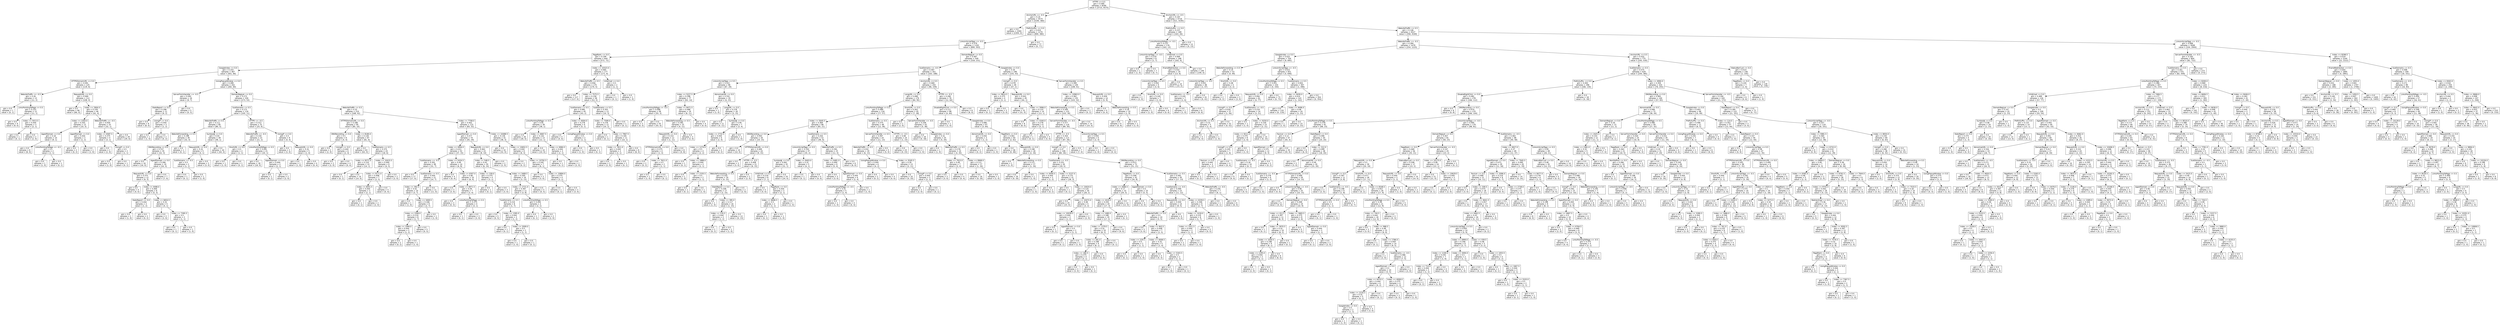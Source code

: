 digraph Tree {
node [shape=box, fontname="helvetica"] ;
edge [fontname="helvetica"] ;
0 [label="HTTPS <= 0.5\ngini = 0.495\nsamples = 8290\nvalue = [3715, 4575]"] ;
1 [label="AnchorURL <= -0.5\ngini = 0.19\nsamples = 3574\nvalue = [3194, 380]"] ;
0 -> 1 [labeldistance=2.5, labelangle=45, headlabel="True"] ;
2 [label="gini = 0.0\nsamples = 2304\nvalue = [2304, 0]"] ;
1 -> 2 ;
3 [label="PrefixSuffix- <= 0.0\ngini = 0.419\nsamples = 1270\nvalue = [890, 380]"] ;
1 -> 3 ;
4 [label="LinksInScriptTags <= -0.5\ngini = 0.379\nsamples = 1193\nvalue = [890, 303]"] ;
3 -> 4 ;
5 [label="PageRank <= 0.0\ngini = 0.199\nsamples = 644\nvalue = [572, 72]"] ;
4 -> 5 ;
6 [label="GoogleIndex <= 0.0\ngini = 0.243\nsamples = 467\nvalue = [401, 66]"] ;
5 -> 6 ;
7 [label="HTTPSDomainURL <= 0.0\ngini = 0.091\nsamples = 125\nvalue = [119, 6]"] ;
6 -> 7 ;
8 [label="WebsiteTraffic <= -0.5\ngini = 0.26\nsamples = 13\nvalue = [11, 2]"] ;
7 -> 8 ;
9 [label="gini = 0.0\nsamples = 1\nvalue = [0, 1]"] ;
8 -> 9 ;
10 [label="LinksPointingToPage <= 0.5\ngini = 0.153\nsamples = 12\nvalue = [11, 1]"] ;
8 -> 10 ;
11 [label="gini = 0.0\nsamples = 9\nvalue = [9, 0]"] ;
10 -> 11 ;
12 [label="Index <= 5013.5\ngini = 0.444\nsamples = 3\nvalue = [2, 1]"] ;
10 -> 12 ;
13 [label="gini = 0.0\nsamples = 1\nvalue = [0, 1]"] ;
12 -> 13 ;
14 [label="gini = 0.0\nsamples = 2\nvalue = [2, 0]"] ;
12 -> 14 ;
15 [label="RequestURL <= 0.0\ngini = 0.069\nsamples = 112\nvalue = [108, 4]"] ;
7 -> 15 ;
16 [label="gini = 0.0\nsamples = 66\nvalue = [66, 0]"] ;
15 -> 16 ;
17 [label="Index <= 2904.0\ngini = 0.159\nsamples = 46\nvalue = [42, 4]"] ;
15 -> 17 ;
18 [label="Index <= 2350.0\ngini = 0.355\nsamples = 13\nvalue = [10, 3]"] ;
17 -> 18 ;
19 [label="AgeofDomain <= 0.0\ngini = 0.18\nsamples = 10\nvalue = [9, 1]"] ;
18 -> 19 ;
20 [label="gini = 0.0\nsamples = 8\nvalue = [8, 0]"] ;
19 -> 20 ;
21 [label="LinksPointingToPage <= -0.5\ngini = 0.5\nsamples = 2\nvalue = [1, 1]"] ;
19 -> 21 ;
22 [label="gini = 0.0\nsamples = 1\nvalue = [1, 0]"] ;
21 -> 22 ;
23 [label="gini = 0.0\nsamples = 1\nvalue = [0, 1]"] ;
21 -> 23 ;
24 [label="AgeofDomain <= 0.0\ngini = 0.444\nsamples = 3\nvalue = [1, 2]"] ;
18 -> 24 ;
25 [label="gini = 0.0\nsamples = 2\nvalue = [0, 2]"] ;
24 -> 25 ;
26 [label="gini = 0.0\nsamples = 1\nvalue = [1, 0]"] ;
24 -> 26 ;
27 [label="WebsiteTraffic <= -0.5\ngini = 0.059\nsamples = 33\nvalue = [32, 1]"] ;
17 -> 27 ;
28 [label="Index <= 6587.5\ngini = 0.375\nsamples = 4\nvalue = [3, 1]"] ;
27 -> 28 ;
29 [label="gini = 0.0\nsamples = 2\nvalue = [2, 0]"] ;
28 -> 29 ;
30 [label="UsingIP <= 0.0\ngini = 0.5\nsamples = 2\nvalue = [1, 1]"] ;
28 -> 30 ;
31 [label="gini = 0.0\nsamples = 1\nvalue = [1, 0]"] ;
30 -> 31 ;
32 [label="gini = 0.0\nsamples = 1\nvalue = [0, 1]"] ;
30 -> 32 ;
33 [label="gini = 0.0\nsamples = 29\nvalue = [29, 0]"] ;
27 -> 33 ;
34 [label="UsingPopupWindow <= 0.0\ngini = 0.289\nsamples = 342\nvalue = [282, 60]"] ;
6 -> 34 ;
35 [label="ServerFormHandler <= -0.5\ngini = 0.492\nsamples = 16\nvalue = [9, 7]"] ;
34 -> 35 ;
36 [label="StatsReport <= 0.0\ngini = 0.298\nsamples = 11\nvalue = [9, 2]"] ;
35 -> 36 ;
37 [label="gini = 0.0\nsamples = 8\nvalue = [8, 0]"] ;
36 -> 37 ;
38 [label="UsingIP <= 0.0\ngini = 0.444\nsamples = 3\nvalue = [1, 2]"] ;
36 -> 38 ;
39 [label="gini = 0.0\nsamples = 1\nvalue = [1, 0]"] ;
38 -> 39 ;
40 [label="gini = 0.0\nsamples = 2\nvalue = [0, 2]"] ;
38 -> 40 ;
41 [label="gini = 0.0\nsamples = 5\nvalue = [0, 5]"] ;
35 -> 41 ;
42 [label="DomainRegLen <= 0.0\ngini = 0.272\nsamples = 326\nvalue = [273, 53]"] ;
34 -> 42 ;
43 [label="SubDomains <= 0.5\ngini = 0.172\nsamples = 116\nvalue = [105, 11]"] ;
42 -> 43 ;
44 [label="WebsiteTraffic <= 0.5\ngini = 0.111\nsamples = 85\nvalue = [80, 5]"] ;
43 -> 44 ;
45 [label="WebsiteForwarding <= 0.5\ngini = 0.198\nsamples = 36\nvalue = [32, 4]"] ;
44 -> 45 ;
46 [label="DNSRecording <= 0.0\ngini = 0.157\nsamples = 35\nvalue = [32, 3]"] ;
45 -> 46 ;
47 [label="gini = 0.0\nsamples = 16\nvalue = [16, 0]"] ;
46 -> 47 ;
48 [label="AgeofDomain <= 0.0\ngini = 0.266\nsamples = 19\nvalue = [16, 3]"] ;
46 -> 48 ;
49 [label="RequestURL <= 0.0\ngini = 0.375\nsamples = 12\nvalue = [9, 3]"] ;
48 -> 49 ;
50 [label="gini = 0.0\nsamples = 4\nvalue = [4, 0]"] ;
49 -> 50 ;
51 [label="Index <= 4498.0\ngini = 0.469\nsamples = 8\nvalue = [5, 3]"] ;
49 -> 51 ;
52 [label="StatsReport <= 0.0\ngini = 0.444\nsamples = 3\nvalue = [1, 2]"] ;
51 -> 52 ;
53 [label="gini = 0.0\nsamples = 1\nvalue = [1, 0]"] ;
52 -> 53 ;
54 [label="gini = 0.0\nsamples = 2\nvalue = [0, 2]"] ;
52 -> 54 ;
55 [label="Index <= 6654.5\ngini = 0.32\nsamples = 5\nvalue = [4, 1]"] ;
51 -> 55 ;
56 [label="gini = 0.0\nsamples = 3\nvalue = [3, 0]"] ;
55 -> 56 ;
57 [label="Index <= 7395.5\ngini = 0.5\nsamples = 2\nvalue = [1, 1]"] ;
55 -> 57 ;
58 [label="gini = 0.0\nsamples = 1\nvalue = [0, 1]"] ;
57 -> 58 ;
59 [label="gini = 0.0\nsamples = 1\nvalue = [1, 0]"] ;
57 -> 59 ;
60 [label="gini = 0.0\nsamples = 7\nvalue = [7, 0]"] ;
48 -> 60 ;
61 [label="gini = 0.0\nsamples = 1\nvalue = [0, 1]"] ;
45 -> 61 ;
62 [label="Symbol@ <= 0.0\ngini = 0.04\nsamples = 49\nvalue = [48, 1]"] ;
44 -> 62 ;
63 [label="RequestURL <= 0.0\ngini = 0.32\nsamples = 5\nvalue = [4, 1]"] ;
62 -> 63 ;
64 [label="SubDomains <= -0.5\ngini = 0.5\nsamples = 2\nvalue = [1, 1]"] ;
63 -> 64 ;
65 [label="gini = 0.0\nsamples = 1\nvalue = [0, 1]"] ;
64 -> 65 ;
66 [label="gini = 0.0\nsamples = 1\nvalue = [1, 0]"] ;
64 -> 66 ;
67 [label="gini = 0.0\nsamples = 3\nvalue = [3, 0]"] ;
63 -> 67 ;
68 [label="gini = 0.0\nsamples = 44\nvalue = [44, 0]"] ;
62 -> 68 ;
69 [label="HTTPS <= -0.5\ngini = 0.312\nsamples = 31\nvalue = [25, 6]"] ;
43 -> 69 ;
70 [label="WebsiteTraffic <= -0.5\ngini = 0.159\nsamples = 23\nvalue = [21, 2]"] ;
69 -> 70 ;
71 [label="ShortURL <= 0.0\ngini = 0.5\nsamples = 2\nvalue = [1, 1]"] ;
70 -> 71 ;
72 [label="gini = 0.0\nsamples = 1\nvalue = [1, 0]"] ;
71 -> 72 ;
73 [label="gini = 0.0\nsamples = 1\nvalue = [0, 1]"] ;
71 -> 73 ;
74 [label="LinksPointingToPage <= 0.5\ngini = 0.091\nsamples = 21\nvalue = [20, 1]"] ;
70 -> 74 ;
75 [label="gini = 0.0\nsamples = 18\nvalue = [18, 0]"] ;
74 -> 75 ;
76 [label="AgeofDomain <= 0.0\ngini = 0.444\nsamples = 3\nvalue = [2, 1]"] ;
74 -> 76 ;
77 [label="gini = 0.0\nsamples = 1\nvalue = [0, 1]"] ;
76 -> 77 ;
78 [label="gini = 0.0\nsamples = 2\nvalue = [2, 0]"] ;
76 -> 78 ;
79 [label="UsingIP <= 0.0\ngini = 0.5\nsamples = 8\nvalue = [4, 4]"] ;
69 -> 79 ;
80 [label="gini = 0.0\nsamples = 3\nvalue = [3, 0]"] ;
79 -> 80 ;
81 [label="RequestURL <= 0.0\ngini = 0.32\nsamples = 5\nvalue = [1, 4]"] ;
79 -> 81 ;
82 [label="gini = 0.0\nsamples = 1\nvalue = [1, 0]"] ;
81 -> 82 ;
83 [label="gini = 0.0\nsamples = 4\nvalue = [0, 4]"] ;
81 -> 83 ;
84 [label="WebsiteTraffic <= 0.5\ngini = 0.32\nsamples = 210\nvalue = [168, 42]"] ;
42 -> 84 ;
85 [label="HTTPSDomainURL <= 0.0\ngini = 0.188\nsamples = 95\nvalue = [85, 10]"] ;
84 -> 85 ;
86 [label="DNSRecording <= 0.0\ngini = 0.5\nsamples = 8\nvalue = [4, 4]"] ;
85 -> 86 ;
87 [label="gini = 0.0\nsamples = 2\nvalue = [2, 0]"] ;
86 -> 87 ;
88 [label="UsingIP <= 0.0\ngini = 0.444\nsamples = 6\nvalue = [2, 4]"] ;
86 -> 88 ;
89 [label="gini = 0.0\nsamples = 2\nvalue = [2, 0]"] ;
88 -> 89 ;
90 [label="gini = 0.0\nsamples = 4\nvalue = [0, 4]"] ;
88 -> 90 ;
91 [label="Index <= 8180.0\ngini = 0.128\nsamples = 87\nvalue = [81, 6]"] ;
85 -> 91 ;
92 [label="gini = 0.0\nsamples = 63\nvalue = [63, 0]"] ;
91 -> 92 ;
93 [label="SubDomains <= 0.5\ngini = 0.375\nsamples = 24\nvalue = [18, 6]"] ;
91 -> 93 ;
94 [label="Index <= 8371.0\ngini = 0.124\nsamples = 15\nvalue = [14, 1]"] ;
93 -> 94 ;
95 [label="gini = 0.0\nsamples = 1\nvalue = [0, 1]"] ;
94 -> 95 ;
96 [label="gini = 0.0\nsamples = 14\nvalue = [14, 0]"] ;
94 -> 96 ;
97 [label="Index <= 10415.5\ngini = 0.494\nsamples = 9\nvalue = [4, 5]"] ;
93 -> 97 ;
98 [label="Index <= 9171.0\ngini = 0.408\nsamples = 7\nvalue = [2, 5]"] ;
97 -> 98 ;
99 [label="Index <= 8451.5\ngini = 0.444\nsamples = 3\nvalue = [2, 1]"] ;
98 -> 99 ;
100 [label="gini = 0.0\nsamples = 1\nvalue = [0, 1]"] ;
99 -> 100 ;
101 [label="gini = 0.0\nsamples = 2\nvalue = [2, 0]"] ;
99 -> 101 ;
102 [label="gini = 0.0\nsamples = 4\nvalue = [0, 4]"] ;
98 -> 102 ;
103 [label="gini = 0.0\nsamples = 2\nvalue = [2, 0]"] ;
97 -> 103 ;
104 [label="Index <= 7708.0\ngini = 0.402\nsamples = 115\nvalue = [83, 32]"] ;
84 -> 104 ;
105 [label="AgeofDomain <= 0.0\ngini = 0.477\nsamples = 74\nvalue = [45, 29]"] ;
104 -> 105 ;
106 [label="Index <= 4956.0\ngini = 0.411\nsamples = 52\nvalue = [37, 15]"] ;
105 -> 106 ;
107 [label="SubDomains <= -0.5\ngini = 0.301\nsamples = 38\nvalue = [31, 7]"] ;
106 -> 107 ;
108 [label="gini = 0.0\nsamples = 17\nvalue = [17, 0]"] ;
107 -> 108 ;
109 [label="SubDomains <= 0.5\ngini = 0.444\nsamples = 21\nvalue = [14, 7]"] ;
107 -> 109 ;
110 [label="Index <= 392.5\ngini = 0.42\nsamples = 10\nvalue = [3, 7]"] ;
109 -> 110 ;
111 [label="gini = 0.0\nsamples = 1\nvalue = [1, 0]"] ;
110 -> 111 ;
112 [label="Index <= 3469.5\ngini = 0.346\nsamples = 9\nvalue = [2, 7]"] ;
110 -> 112 ;
113 [label="Index <= 1599.0\ngini = 0.219\nsamples = 8\nvalue = [1, 7]"] ;
112 -> 113 ;
114 [label="Index <= 1094.0\ngini = 0.444\nsamples = 3\nvalue = [1, 2]"] ;
113 -> 114 ;
115 [label="gini = 0.0\nsamples = 2\nvalue = [0, 2]"] ;
114 -> 115 ;
116 [label="gini = 0.0\nsamples = 1\nvalue = [1, 0]"] ;
114 -> 116 ;
117 [label="gini = 0.0\nsamples = 5\nvalue = [0, 5]"] ;
113 -> 117 ;
118 [label="gini = 0.0\nsamples = 1\nvalue = [1, 0]"] ;
112 -> 118 ;
119 [label="gini = 0.0\nsamples = 11\nvalue = [11, 0]"] ;
109 -> 119 ;
120 [label="Index <= 5434.5\ngini = 0.49\nsamples = 14\nvalue = [6, 8]"] ;
106 -> 120 ;
121 [label="gini = 0.0\nsamples = 4\nvalue = [0, 4]"] ;
120 -> 121 ;
122 [label="Index <= 6307.0\ngini = 0.48\nsamples = 10\nvalue = [6, 4]"] ;
120 -> 122 ;
123 [label="gini = 0.0\nsamples = 3\nvalue = [3, 0]"] ;
122 -> 123 ;
124 [label="Index <= 6971.5\ngini = 0.49\nsamples = 7\nvalue = [3, 4]"] ;
122 -> 124 ;
125 [label="gini = 0.0\nsamples = 3\nvalue = [0, 3]"] ;
124 -> 125 ;
126 [label="LinksPointingToPage <= 0.5\ngini = 0.375\nsamples = 4\nvalue = [3, 1]"] ;
124 -> 126 ;
127 [label="gini = 0.0\nsamples = 1\nvalue = [0, 1]"] ;
126 -> 127 ;
128 [label="gini = 0.0\nsamples = 3\nvalue = [3, 0]"] ;
126 -> 128 ;
129 [label="RequestURL <= 0.0\ngini = 0.463\nsamples = 22\nvalue = [8, 14]"] ;
105 -> 129 ;
130 [label="Index <= 548.5\ngini = 0.42\nsamples = 20\nvalue = [6, 14]"] ;
129 -> 130 ;
131 [label="Index <= 339.0\ngini = 0.375\nsamples = 4\nvalue = [3, 1]"] ;
130 -> 131 ;
132 [label="gini = 0.0\nsamples = 1\nvalue = [0, 1]"] ;
131 -> 132 ;
133 [label="gini = 0.0\nsamples = 3\nvalue = [3, 0]"] ;
131 -> 133 ;
134 [label="Index <= 3489.5\ngini = 0.305\nsamples = 16\nvalue = [3, 13]"] ;
130 -> 134 ;
135 [label="Index <= 2721.0\ngini = 0.397\nsamples = 11\nvalue = [3, 8]"] ;
134 -> 135 ;
136 [label="SubDomains <= 0.5\ngini = 0.219\nsamples = 8\nvalue = [1, 7]"] ;
135 -> 136 ;
137 [label="gini = 0.0\nsamples = 5\nvalue = [0, 5]"] ;
136 -> 137 ;
138 [label="Index <= 1395.0\ngini = 0.444\nsamples = 3\nvalue = [1, 2]"] ;
136 -> 138 ;
139 [label="gini = 0.0\nsamples = 1\nvalue = [0, 1]"] ;
138 -> 139 ;
140 [label="Index <= 2009.0\ngini = 0.5\nsamples = 2\nvalue = [1, 1]"] ;
138 -> 140 ;
141 [label="gini = 0.0\nsamples = 1\nvalue = [1, 0]"] ;
140 -> 141 ;
142 [label="gini = 0.0\nsamples = 1\nvalue = [0, 1]"] ;
140 -> 142 ;
143 [label="LinksPointingToPage <= 0.5\ngini = 0.444\nsamples = 3\nvalue = [2, 1]"] ;
135 -> 143 ;
144 [label="gini = 0.0\nsamples = 1\nvalue = [0, 1]"] ;
143 -> 144 ;
145 [label="gini = 0.0\nsamples = 2\nvalue = [2, 0]"] ;
143 -> 145 ;
146 [label="gini = 0.0\nsamples = 5\nvalue = [0, 5]"] ;
134 -> 146 ;
147 [label="gini = 0.0\nsamples = 2\nvalue = [2, 0]"] ;
129 -> 147 ;
148 [label="Index <= 10488.5\ngini = 0.136\nsamples = 41\nvalue = [38, 3]"] ;
104 -> 148 ;
149 [label="gini = 0.0\nsamples = 32\nvalue = [32, 0]"] ;
148 -> 149 ;
150 [label="Index <= 10652.5\ngini = 0.444\nsamples = 9\nvalue = [6, 3]"] ;
148 -> 150 ;
151 [label="gini = 0.0\nsamples = 2\nvalue = [0, 2]"] ;
150 -> 151 ;
152 [label="Index <= 10792.5\ngini = 0.245\nsamples = 7\nvalue = [6, 1]"] ;
150 -> 152 ;
153 [label="gini = 0.0\nsamples = 3\nvalue = [3, 0]"] ;
152 -> 153 ;
154 [label="Index <= 10894.0\ngini = 0.375\nsamples = 4\nvalue = [3, 1]"] ;
152 -> 154 ;
155 [label="gini = 0.0\nsamples = 1\nvalue = [0, 1]"] ;
154 -> 155 ;
156 [label="gini = 0.0\nsamples = 3\nvalue = [3, 0]"] ;
154 -> 156 ;
157 [label="Index <= 10323.0\ngini = 0.065\nsamples = 177\nvalue = [171, 6]"] ;
5 -> 157 ;
158 [label="WebsiteTraffic <= 0.5\ngini = 0.056\nsamples = 175\nvalue = [170, 5]"] ;
157 -> 158 ;
159 [label="gini = 0.0\nsamples = 117\nvalue = [117, 0]"] ;
158 -> 159 ;
160 [label="Index <= 7575.5\ngini = 0.158\nsamples = 58\nvalue = [53, 5]"] ;
158 -> 160 ;
161 [label="SubDomains <= 0.5\ngini = 0.085\nsamples = 45\nvalue = [43, 2]"] ;
160 -> 161 ;
162 [label="LinksPointingToPage <= 0.5\ngini = 0.05\nsamples = 39\nvalue = [38, 1]"] ;
161 -> 162 ;
163 [label="gini = 0.0\nsamples = 26\nvalue = [26, 0]"] ;
162 -> 163 ;
164 [label="Index <= 6667.5\ngini = 0.142\nsamples = 13\nvalue = [12, 1]"] ;
162 -> 164 ;
165 [label="gini = 0.0\nsamples = 10\nvalue = [10, 0]"] ;
164 -> 165 ;
166 [label="Index <= 6984.5\ngini = 0.444\nsamples = 3\nvalue = [2, 1]"] ;
164 -> 166 ;
167 [label="gini = 0.0\nsamples = 1\nvalue = [0, 1]"] ;
166 -> 167 ;
168 [label="gini = 0.0\nsamples = 2\nvalue = [2, 0]"] ;
166 -> 168 ;
169 [label="Index <= 6004.0\ngini = 0.278\nsamples = 6\nvalue = [5, 1]"] ;
161 -> 169 ;
170 [label="gini = 0.0\nsamples = 4\nvalue = [4, 0]"] ;
169 -> 170 ;
171 [label="UsingPopupWindow <= 0.0\ngini = 0.5\nsamples = 2\nvalue = [1, 1]"] ;
169 -> 171 ;
172 [label="gini = 0.0\nsamples = 1\nvalue = [1, 0]"] ;
171 -> 172 ;
173 [label="gini = 0.0\nsamples = 1\nvalue = [0, 1]"] ;
171 -> 173 ;
174 [label="SubDomains <= 0.5\ngini = 0.355\nsamples = 13\nvalue = [10, 3]"] ;
160 -> 174 ;
175 [label="Index <= 7599.0\ngini = 0.278\nsamples = 12\nvalue = [10, 2]"] ;
174 -> 175 ;
176 [label="gini = 0.0\nsamples = 1\nvalue = [0, 1]"] ;
175 -> 176 ;
177 [label="Index <= 7967.5\ngini = 0.165\nsamples = 11\nvalue = [10, 1]"] ;
175 -> 177 ;
178 [label="Index <= 7811.0\ngini = 0.444\nsamples = 3\nvalue = [2, 1]"] ;
177 -> 178 ;
179 [label="gini = 0.0\nsamples = 2\nvalue = [2, 0]"] ;
178 -> 179 ;
180 [label="gini = 0.0\nsamples = 1\nvalue = [0, 1]"] ;
178 -> 180 ;
181 [label="gini = 0.0\nsamples = 8\nvalue = [8, 0]"] ;
177 -> 181 ;
182 [label="gini = 0.0\nsamples = 1\nvalue = [0, 1]"] ;
174 -> 182 ;
183 [label="InfoEmail <= 0.0\ngini = 0.5\nsamples = 2\nvalue = [1, 1]"] ;
157 -> 183 ;
184 [label="gini = 0.0\nsamples = 1\nvalue = [0, 1]"] ;
183 -> 184 ;
185 [label="gini = 0.0\nsamples = 1\nvalue = [1, 0]"] ;
183 -> 185 ;
186 [label="DomainRegLen <= 0.0\ngini = 0.487\nsamples = 549\nvalue = [318, 231]"] ;
4 -> 186 ;
187 [label="SubDomains <= -0.5\ngini = 0.497\nsamples = 351\nvalue = [163, 188]"] ;
186 -> 187 ;
188 [label="LinksInScriptTags <= 0.5\ngini = 0.422\nsamples = 96\nvalue = [67, 29]"] ;
187 -> 188 ;
189 [label="Index <= 5227.5\ngini = 0.298\nsamples = 77\nvalue = [63, 14]"] ;
188 -> 189 ;
190 [label="LinksPointingToPage <= -0.5\ngini = 0.098\nsamples = 58\nvalue = [55, 3]"] ;
189 -> 190 ;
191 [label="gini = 0.0\nsamples = 3\nvalue = [0, 3]"] ;
190 -> 191 ;
192 [label="gini = 0.0\nsamples = 55\nvalue = [55, 0]"] ;
190 -> 192 ;
193 [label="Index <= 8471.5\ngini = 0.488\nsamples = 19\nvalue = [8, 11]"] ;
189 -> 193 ;
194 [label="WebsiteForwarding <= 0.5\ngini = 0.391\nsamples = 15\nvalue = [4, 11]"] ;
193 -> 194 ;
195 [label="RequestURL <= 0.0\ngini = 0.153\nsamples = 12\nvalue = [1, 11]"] ;
194 -> 195 ;
196 [label="HTTPSDomainURL <= 0.0\ngini = 0.375\nsamples = 4\nvalue = [1, 3]"] ;
195 -> 196 ;
197 [label="gini = 0.0\nsamples = 2\nvalue = [0, 2]"] ;
196 -> 197 ;
198 [label="Index <= 7621.0\ngini = 0.5\nsamples = 2\nvalue = [1, 1]"] ;
196 -> 198 ;
199 [label="gini = 0.0\nsamples = 1\nvalue = [1, 0]"] ;
198 -> 199 ;
200 [label="gini = 0.0\nsamples = 1\nvalue = [0, 1]"] ;
198 -> 200 ;
201 [label="gini = 0.0\nsamples = 8\nvalue = [0, 8]"] ;
195 -> 201 ;
202 [label="gini = 0.0\nsamples = 3\nvalue = [3, 0]"] ;
194 -> 202 ;
203 [label="gini = 0.0\nsamples = 4\nvalue = [4, 0]"] ;
193 -> 203 ;
204 [label="AbnormalURL <= 0.0\ngini = 0.332\nsamples = 19\nvalue = [4, 15]"] ;
188 -> 204 ;
205 [label="gini = 0.0\nsamples = 1\nvalue = [1, 0]"] ;
204 -> 205 ;
206 [label="LongURL <= 0.0\ngini = 0.278\nsamples = 18\nvalue = [3, 15]"] ;
204 -> 206 ;
207 [label="gini = 0.0\nsamples = 11\nvalue = [0, 11]"] ;
206 -> 207 ;
208 [label="Symbol@ <= 0.0\ngini = 0.49\nsamples = 7\nvalue = [3, 4]"] ;
206 -> 208 ;
209 [label="Index <= 2732.5\ngini = 0.444\nsamples = 6\nvalue = [2, 4]"] ;
208 -> 209 ;
210 [label="Index <= 1274.0\ngini = 0.5\nsamples = 4\nvalue = [2, 2]"] ;
209 -> 210 ;
211 [label="gini = 0.0\nsamples = 1\nvalue = [0, 1]"] ;
210 -> 211 ;
212 [label="Index <= 1888.0\ngini = 0.444\nsamples = 3\nvalue = [2, 1]"] ;
210 -> 212 ;
213 [label="gini = 0.0\nsamples = 1\nvalue = [1, 0]"] ;
212 -> 213 ;
214 [label="Index <= 2335.5\ngini = 0.5\nsamples = 2\nvalue = [1, 1]"] ;
212 -> 214 ;
215 [label="gini = 0.0\nsamples = 1\nvalue = [0, 1]"] ;
214 -> 215 ;
216 [label="gini = 0.0\nsamples = 1\nvalue = [1, 0]"] ;
214 -> 216 ;
217 [label="gini = 0.0\nsamples = 2\nvalue = [0, 2]"] ;
209 -> 217 ;
218 [label="gini = 0.0\nsamples = 1\nvalue = [1, 0]"] ;
208 -> 218 ;
219 [label="AnchorURL <= 0.5\ngini = 0.469\nsamples = 255\nvalue = [96, 159]"] ;
187 -> 219 ;
220 [label="LongURL <= 0.0\ngini = 0.498\nsamples = 179\nvalue = [84, 95]"] ;
219 -> 220 ;
221 [label="LinksPointingToPage <= 0.5\ngini = 0.489\nsamples = 134\nvalue = [77, 57]"] ;
220 -> 221 ;
222 [label="Index <= 5645.5\ngini = 0.369\nsamples = 86\nvalue = [65, 21]"] ;
221 -> 222 ;
223 [label="DNSRecording <= 0.0\ngini = 0.493\nsamples = 34\nvalue = [19, 15]"] ;
222 -> 223 ;
224 [label="gini = 0.0\nsamples = 10\nvalue = [10, 0]"] ;
223 -> 224 ;
225 [label="HTTPSDomainURL <= 0.0\ngini = 0.469\nsamples = 24\nvalue = [9, 15]"] ;
223 -> 225 ;
226 [label="gini = 0.0\nsamples = 3\nvalue = [3, 0]"] ;
225 -> 226 ;
227 [label="HTTPS <= -0.5\ngini = 0.408\nsamples = 21\nvalue = [6, 15]"] ;
225 -> 227 ;
228 [label="WebsiteForwarding <= 0.5\ngini = 0.332\nsamples = 19\nvalue = [4, 15]"] ;
227 -> 228 ;
229 [label="StatsReport <= 0.0\ngini = 0.208\nsamples = 17\nvalue = [2, 15]"] ;
228 -> 229 ;
230 [label="gini = 0.0\nsamples = 1\nvalue = [1, 0]"] ;
229 -> 230 ;
231 [label="Index <= 395.0\ngini = 0.117\nsamples = 16\nvalue = [1, 15]"] ;
229 -> 231 ;
232 [label="Index <= 376.5\ngini = 0.444\nsamples = 3\nvalue = [1, 2]"] ;
231 -> 232 ;
233 [label="gini = 0.0\nsamples = 2\nvalue = [0, 2]"] ;
232 -> 233 ;
234 [label="gini = 0.0\nsamples = 1\nvalue = [1, 0]"] ;
232 -> 234 ;
235 [label="gini = 0.0\nsamples = 13\nvalue = [0, 13]"] ;
231 -> 235 ;
236 [label="gini = 0.0\nsamples = 2\nvalue = [2, 0]"] ;
228 -> 236 ;
237 [label="gini = 0.0\nsamples = 2\nvalue = [2, 0]"] ;
227 -> 237 ;
238 [label="SubDomains <= 0.5\ngini = 0.204\nsamples = 52\nvalue = [46, 6]"] ;
222 -> 238 ;
239 [label="LinksInScriptTags <= 0.5\ngini = 0.102\nsamples = 37\nvalue = [35, 2]"] ;
238 -> 239 ;
240 [label="Symbol@ <= 0.0\ngini = 0.061\nsamples = 32\nvalue = [31, 1]"] ;
239 -> 240 ;
241 [label="InfoEmail <= 0.0\ngini = 0.219\nsamples = 8\nvalue = [7, 1]"] ;
240 -> 241 ;
242 [label="gini = 0.0\nsamples = 5\nvalue = [5, 0]"] ;
241 -> 242 ;
243 [label="PageRank <= 0.0\ngini = 0.444\nsamples = 3\nvalue = [2, 1]"] ;
241 -> 243 ;
244 [label="Index <= 8696.5\ngini = 0.5\nsamples = 2\nvalue = [1, 1]"] ;
243 -> 244 ;
245 [label="gini = 0.0\nsamples = 1\nvalue = [0, 1]"] ;
244 -> 245 ;
246 [label="gini = 0.0\nsamples = 1\nvalue = [1, 0]"] ;
244 -> 246 ;
247 [label="gini = 0.0\nsamples = 1\nvalue = [1, 0]"] ;
243 -> 247 ;
248 [label="gini = 0.0\nsamples = 24\nvalue = [24, 0]"] ;
240 -> 248 ;
249 [label="Index <= 8403.0\ngini = 0.32\nsamples = 5\nvalue = [4, 1]"] ;
239 -> 249 ;
250 [label="gini = 0.0\nsamples = 1\nvalue = [0, 1]"] ;
249 -> 250 ;
251 [label="gini = 0.0\nsamples = 4\nvalue = [4, 0]"] ;
249 -> 251 ;
252 [label="WebsiteTraffic <= 0.5\ngini = 0.391\nsamples = 15\nvalue = [11, 4]"] ;
238 -> 252 ;
253 [label="Index <= 6481.0\ngini = 0.494\nsamples = 9\nvalue = [5, 4]"] ;
252 -> 253 ;
254 [label="gini = 0.0\nsamples = 3\nvalue = [3, 0]"] ;
253 -> 254 ;
255 [label="AgeofDomain <= 0.0\ngini = 0.444\nsamples = 6\nvalue = [2, 4]"] ;
253 -> 255 ;
256 [label="LinksPointingToPage <= -0.5\ngini = 0.32\nsamples = 5\nvalue = [1, 4]"] ;
255 -> 256 ;
257 [label="gini = 0.0\nsamples = 1\nvalue = [1, 0]"] ;
256 -> 257 ;
258 [label="gini = 0.0\nsamples = 4\nvalue = [0, 4]"] ;
256 -> 258 ;
259 [label="gini = 0.0\nsamples = 1\nvalue = [1, 0]"] ;
255 -> 259 ;
260 [label="gini = 0.0\nsamples = 6\nvalue = [6, 0]"] ;
252 -> 260 ;
261 [label="SubDomains <= 0.5\ngini = 0.375\nsamples = 48\nvalue = [12, 36]"] ;
221 -> 261 ;
262 [label="ServerFormHandler <= 0.5\ngini = 0.497\nsamples = 24\nvalue = [11, 13]"] ;
261 -> 262 ;
263 [label="WebsiteTraffic <= 0.5\ngini = 0.432\nsamples = 19\nvalue = [6, 13]"] ;
262 -> 263 ;
264 [label="UsingPopupWindow <= 0.0\ngini = 0.444\nsamples = 6\nvalue = [4, 2]"] ;
263 -> 264 ;
265 [label="gini = 0.0\nsamples = 2\nvalue = [0, 2]"] ;
264 -> 265 ;
266 [label="gini = 0.0\nsamples = 4\nvalue = [4, 0]"] ;
264 -> 266 ;
267 [label="Index <= 9165.5\ngini = 0.26\nsamples = 13\nvalue = [2, 11]"] ;
263 -> 267 ;
268 [label="gini = 0.0\nsamples = 10\nvalue = [0, 10]"] ;
267 -> 268 ;
269 [label="UsingIP <= 0.0\ngini = 0.444\nsamples = 3\nvalue = [2, 1]"] ;
267 -> 269 ;
270 [label="gini = 0.0\nsamples = 2\nvalue = [2, 0]"] ;
269 -> 270 ;
271 [label="gini = 0.0\nsamples = 1\nvalue = [0, 1]"] ;
269 -> 271 ;
272 [label="gini = 0.0\nsamples = 5\nvalue = [5, 0]"] ;
262 -> 272 ;
273 [label="HTTPS <= -0.5\ngini = 0.08\nsamples = 24\nvalue = [1, 23]"] ;
261 -> 273 ;
274 [label="gini = 0.0\nsamples = 23\nvalue = [0, 23]"] ;
273 -> 274 ;
275 [label="gini = 0.0\nsamples = 1\nvalue = [1, 0]"] ;
273 -> 275 ;
276 [label="ShortURL <= 0.0\ngini = 0.263\nsamples = 45\nvalue = [7, 38]"] ;
220 -> 276 ;
277 [label="gini = 0.0\nsamples = 2\nvalue = [2, 0]"] ;
276 -> 277 ;
278 [label="ServerFormHandler <= -0.5\ngini = 0.206\nsamples = 43\nvalue = [5, 38]"] ;
276 -> 278 ;
279 [label="gini = 0.0\nsamples = 18\nvalue = [0, 18]"] ;
278 -> 279 ;
280 [label="GoogleIndex <= 0.0\ngini = 0.32\nsamples = 25\nvalue = [5, 20]"] ;
278 -> 280 ;
281 [label="gini = 0.0\nsamples = 1\nvalue = [1, 0]"] ;
280 -> 281 ;
282 [label="WebsiteTraffic <= 0.5\ngini = 0.278\nsamples = 24\nvalue = [4, 20]"] ;
280 -> 282 ;
283 [label="Index <= 7915.0\ngini = 0.49\nsamples = 7\nvalue = [3, 4]"] ;
282 -> 283 ;
284 [label="gini = 0.0\nsamples = 3\nvalue = [3, 0]"] ;
283 -> 284 ;
285 [label="gini = 0.0\nsamples = 4\nvalue = [0, 4]"] ;
283 -> 285 ;
286 [label="Index <= 8968.0\ngini = 0.111\nsamples = 17\nvalue = [1, 16]"] ;
282 -> 286 ;
287 [label="gini = 0.0\nsamples = 16\nvalue = [0, 16]"] ;
286 -> 287 ;
288 [label="gini = 0.0\nsamples = 1\nvalue = [1, 0]"] ;
286 -> 288 ;
289 [label="HTTPS <= -0.5\ngini = 0.266\nsamples = 76\nvalue = [12, 64]"] ;
219 -> 289 ;
290 [label="DisableRightClick <= 0.0\ngini = 0.111\nsamples = 68\nvalue = [4, 64]"] ;
289 -> 290 ;
291 [label="gini = 0.0\nsamples = 1\nvalue = [1, 0]"] ;
290 -> 291 ;
292 [label="GoogleIndex <= 0.0\ngini = 0.086\nsamples = 67\nvalue = [3, 64]"] ;
290 -> 292 ;
293 [label="AbnormalURL <= 0.0\ngini = 0.444\nsamples = 3\nvalue = [1, 2]"] ;
292 -> 293 ;
294 [label="gini = 0.0\nsamples = 2\nvalue = [0, 2]"] ;
293 -> 294 ;
295 [label="gini = 0.0\nsamples = 1\nvalue = [1, 0]"] ;
293 -> 295 ;
296 [label="PageRank <= 0.0\ngini = 0.061\nsamples = 64\nvalue = [2, 62]"] ;
292 -> 296 ;
297 [label="gini = 0.0\nsamples = 46\nvalue = [0, 46]"] ;
296 -> 297 ;
298 [label="RequestURL <= 0.0\ngini = 0.198\nsamples = 18\nvalue = [2, 16]"] ;
296 -> 298 ;
299 [label="gini = 0.0\nsamples = 1\nvalue = [1, 0]"] ;
298 -> 299 ;
300 [label="WebsiteForwarding <= 0.5\ngini = 0.111\nsamples = 17\nvalue = [1, 16]"] ;
298 -> 300 ;
301 [label="gini = 0.0\nsamples = 16\nvalue = [0, 16]"] ;
300 -> 301 ;
302 [label="gini = 0.0\nsamples = 1\nvalue = [1, 0]"] ;
300 -> 302 ;
303 [label="gini = 0.0\nsamples = 8\nvalue = [8, 0]"] ;
289 -> 303 ;
304 [label="GoogleIndex <= 0.0\ngini = 0.34\nsamples = 198\nvalue = [155, 43]"] ;
186 -> 304 ;
305 [label="UsingIP <= 0.0\ngini = 0.078\nsamples = 49\nvalue = [47, 2]"] ;
304 -> 305 ;
306 [label="Index <= 9814.5\ngini = 0.375\nsamples = 4\nvalue = [3, 1]"] ;
305 -> 306 ;
307 [label="gini = 0.0\nsamples = 1\nvalue = [0, 1]"] ;
306 -> 307 ;
308 [label="gini = 0.0\nsamples = 3\nvalue = [3, 0]"] ;
306 -> 308 ;
309 [label="RequestURL <= 0.0\ngini = 0.043\nsamples = 45\nvalue = [44, 1]"] ;
305 -> 309 ;
310 [label="gini = 0.0\nsamples = 31\nvalue = [31, 0]"] ;
309 -> 310 ;
311 [label="Index <= 3996.0\ngini = 0.133\nsamples = 14\nvalue = [13, 1]"] ;
309 -> 311 ;
312 [label="gini = 0.0\nsamples = 8\nvalue = [8, 0]"] ;
311 -> 312 ;
313 [label="Index <= 4340.0\ngini = 0.278\nsamples = 6\nvalue = [5, 1]"] ;
311 -> 313 ;
314 [label="gini = 0.0\nsamples = 1\nvalue = [0, 1]"] ;
313 -> 314 ;
315 [label="gini = 0.0\nsamples = 5\nvalue = [5, 0]"] ;
313 -> 315 ;
316 [label="ServerFormHandler <= 0.5\ngini = 0.399\nsamples = 149\nvalue = [108, 41]"] ;
304 -> 316 ;
317 [label="Index <= 10963.0\ngini = 0.362\nsamples = 135\nvalue = [103, 32]"] ;
316 -> 317 ;
318 [label="WebsiteForwarding <= 0.5\ngini = 0.349\nsamples = 133\nvalue = [103, 30]"] ;
317 -> 318 ;
319 [label="ServerFormHandler <= -0.5\ngini = 0.377\nsamples = 119\nvalue = [89, 30]"] ;
318 -> 319 ;
320 [label="HTTPS <= -0.5\ngini = 0.354\nsamples = 113\nvalue = [87, 26]"] ;
319 -> 320 ;
321 [label="UsingIP <= 0.0\ngini = 0.37\nsamples = 106\nvalue = [80, 26]"] ;
320 -> 321 ;
322 [label="SubDomains <= -0.5\ngini = 0.251\nsamples = 34\nvalue = [29, 5]"] ;
321 -> 322 ;
323 [label="Index <= 6440.5\ngini = 0.444\nsamples = 3\nvalue = [1, 2]"] ;
322 -> 323 ;
324 [label="gini = 0.0\nsamples = 1\nvalue = [1, 0]"] ;
323 -> 324 ;
325 [label="gini = 0.0\nsamples = 2\nvalue = [0, 2]"] ;
323 -> 325 ;
326 [label="Index <= 5237.0\ngini = 0.175\nsamples = 31\nvalue = [28, 3]"] ;
322 -> 326 ;
327 [label="gini = 0.0\nsamples = 1\nvalue = [0, 1]"] ;
326 -> 327 ;
328 [label="Index <= 10024.0\ngini = 0.124\nsamples = 30\nvalue = [28, 2]"] ;
326 -> 328 ;
329 [label="gini = 0.0\nsamples = 25\nvalue = [25, 0]"] ;
328 -> 329 ;
330 [label="Index <= 10472.0\ngini = 0.48\nsamples = 5\nvalue = [3, 2]"] ;
328 -> 330 ;
331 [label="Index <= 10039.5\ngini = 0.444\nsamples = 3\nvalue = [1, 2]"] ;
330 -> 331 ;
332 [label="gini = 0.0\nsamples = 1\nvalue = [0, 1]"] ;
331 -> 332 ;
333 [label="AgeofDomain <= 0.0\ngini = 0.5\nsamples = 2\nvalue = [1, 1]"] ;
331 -> 333 ;
334 [label="gini = 0.0\nsamples = 1\nvalue = [0, 1]"] ;
333 -> 334 ;
335 [label="gini = 0.0\nsamples = 1\nvalue = [1, 0]"] ;
333 -> 335 ;
336 [label="gini = 0.0\nsamples = 2\nvalue = [2, 0]"] ;
330 -> 336 ;
337 [label="DNSRecording <= 0.0\ngini = 0.413\nsamples = 72\nvalue = [51, 21]"] ;
321 -> 337 ;
338 [label="PageRank <= 0.0\ngini = 0.308\nsamples = 42\nvalue = [34, 8]"] ;
337 -> 338 ;
339 [label="Index <= 2686.5\ngini = 0.17\nsamples = 32\nvalue = [29, 3]"] ;
338 -> 339 ;
340 [label="Index <= 2419.5\ngini = 0.255\nsamples = 20\nvalue = [17, 3]"] ;
339 -> 340 ;
341 [label="Index <= 1480.0\ngini = 0.188\nsamples = 19\nvalue = [17, 2]"] ;
340 -> 341 ;
342 [label="Index <= 1379.5\ngini = 0.32\nsamples = 10\nvalue = [8, 2]"] ;
341 -> 342 ;
343 [label="Index <= 281.0\ngini = 0.198\nsamples = 9\nvalue = [8, 1]"] ;
342 -> 343 ;
344 [label="Index <= 180.5\ngini = 0.375\nsamples = 4\nvalue = [3, 1]"] ;
343 -> 344 ;
345 [label="gini = 0.0\nsamples = 3\nvalue = [3, 0]"] ;
344 -> 345 ;
346 [label="gini = 0.0\nsamples = 1\nvalue = [0, 1]"] ;
344 -> 346 ;
347 [label="gini = 0.0\nsamples = 5\nvalue = [5, 0]"] ;
343 -> 347 ;
348 [label="gini = 0.0\nsamples = 1\nvalue = [0, 1]"] ;
342 -> 348 ;
349 [label="gini = 0.0\nsamples = 9\nvalue = [9, 0]"] ;
341 -> 349 ;
350 [label="gini = 0.0\nsamples = 1\nvalue = [0, 1]"] ;
340 -> 350 ;
351 [label="gini = 0.0\nsamples = 12\nvalue = [12, 0]"] ;
339 -> 351 ;
352 [label="AgeofDomain <= 0.0\ngini = 0.5\nsamples = 10\nvalue = [5, 5]"] ;
338 -> 352 ;
353 [label="gini = 0.0\nsamples = 5\nvalue = [5, 0]"] ;
352 -> 353 ;
354 [label="gini = 0.0\nsamples = 5\nvalue = [0, 5]"] ;
352 -> 354 ;
355 [label="SubDomains <= 0.5\ngini = 0.491\nsamples = 30\nvalue = [17, 13]"] ;
337 -> 355 ;
356 [label="SubDomains <= -0.5\ngini = 0.499\nsamples = 23\nvalue = [11, 12]"] ;
355 -> 356 ;
357 [label="RequestURL <= 0.0\ngini = 0.459\nsamples = 14\nvalue = [9, 5]"] ;
356 -> 357 ;
358 [label="WebsiteTraffic <= 0.0\ngini = 0.5\nsamples = 10\nvalue = [5, 5]"] ;
357 -> 358 ;
359 [label="gini = 0.0\nsamples = 3\nvalue = [3, 0]"] ;
358 -> 359 ;
360 [label="Index <= 843.5\ngini = 0.408\nsamples = 7\nvalue = [2, 5]"] ;
358 -> 360 ;
361 [label="Index <= 229.5\ngini = 0.5\nsamples = 2\nvalue = [1, 1]"] ;
360 -> 361 ;
362 [label="gini = 0.0\nsamples = 1\nvalue = [0, 1]"] ;
361 -> 362 ;
363 [label="gini = 0.0\nsamples = 1\nvalue = [1, 0]"] ;
361 -> 363 ;
364 [label="Index <= 4008.5\ngini = 0.32\nsamples = 5\nvalue = [1, 4]"] ;
360 -> 364 ;
365 [label="gini = 0.0\nsamples = 3\nvalue = [0, 3]"] ;
364 -> 365 ;
366 [label="Index <= 5343.5\ngini = 0.5\nsamples = 2\nvalue = [1, 1]"] ;
364 -> 366 ;
367 [label="gini = 0.0\nsamples = 1\nvalue = [1, 0]"] ;
366 -> 367 ;
368 [label="gini = 0.0\nsamples = 1\nvalue = [0, 1]"] ;
366 -> 368 ;
369 [label="gini = 0.0\nsamples = 4\nvalue = [4, 0]"] ;
357 -> 369 ;
370 [label="Index <= 6339.5\ngini = 0.346\nsamples = 9\nvalue = [2, 7]"] ;
356 -> 370 ;
371 [label="Index <= 1418.0\ngini = 0.219\nsamples = 8\nvalue = [1, 7]"] ;
370 -> 371 ;
372 [label="Index <= 1021.5\ngini = 0.444\nsamples = 3\nvalue = [1, 2]"] ;
371 -> 372 ;
373 [label="gini = 0.0\nsamples = 2\nvalue = [0, 2]"] ;
372 -> 373 ;
374 [label="gini = 0.0\nsamples = 1\nvalue = [1, 0]"] ;
372 -> 374 ;
375 [label="gini = 0.0\nsamples = 5\nvalue = [0, 5]"] ;
371 -> 375 ;
376 [label="gini = 0.0\nsamples = 1\nvalue = [1, 0]"] ;
370 -> 376 ;
377 [label="WebsiteTraffic <= -0.5\ngini = 0.245\nsamples = 7\nvalue = [6, 1]"] ;
355 -> 377 ;
378 [label="gini = 0.0\nsamples = 1\nvalue = [0, 1]"] ;
377 -> 378 ;
379 [label="gini = 0.0\nsamples = 6\nvalue = [6, 0]"] ;
377 -> 379 ;
380 [label="gini = 0.0\nsamples = 7\nvalue = [7, 0]"] ;
320 -> 380 ;
381 [label="LinksInScriptTags <= 0.5\ngini = 0.444\nsamples = 6\nvalue = [2, 4]"] ;
319 -> 381 ;
382 [label="gini = 0.0\nsamples = 2\nvalue = [2, 0]"] ;
381 -> 382 ;
383 [label="gini = 0.0\nsamples = 4\nvalue = [0, 4]"] ;
381 -> 383 ;
384 [label="gini = 0.0\nsamples = 14\nvalue = [14, 0]"] ;
318 -> 384 ;
385 [label="gini = 0.0\nsamples = 2\nvalue = [0, 2]"] ;
317 -> 385 ;
386 [label="RequestURL <= 0.0\ngini = 0.459\nsamples = 14\nvalue = [5, 9]"] ;
316 -> 386 ;
387 [label="gini = 0.0\nsamples = 4\nvalue = [4, 0]"] ;
386 -> 387 ;
388 [label="WebsiteForwarding <= 0.5\ngini = 0.18\nsamples = 10\nvalue = [1, 9]"] ;
386 -> 388 ;
389 [label="gini = 0.0\nsamples = 9\nvalue = [0, 9]"] ;
388 -> 389 ;
390 [label="gini = 0.0\nsamples = 1\nvalue = [1, 0]"] ;
388 -> 390 ;
391 [label="gini = 0.0\nsamples = 77\nvalue = [0, 77]"] ;
3 -> 391 ;
392 [label="AnchorURL <= -0.5\ngini = 0.197\nsamples = 4716\nvalue = [521, 4195]"] ;
0 -> 392 [labeldistance=2.5, labelangle=-45, headlabel="False"] ;
393 [label="PrefixSuffix- <= 0.0\ngini = 0.237\nsamples = 189\nvalue = [163, 26]"] ;
392 -> 393 ;
394 [label="LinksPointingToPage <= -0.5\ngini = 0.137\nsamples = 176\nvalue = [163, 13]"] ;
393 -> 394 ;
395 [label="LinksInScriptTags <= -0.5\ngini = 0.219\nsamples = 8\nvalue = [1, 7]"] ;
394 -> 395 ;
396 [label="gini = 0.0\nsamples = 1\nvalue = [1, 0]"] ;
395 -> 396 ;
397 [label="gini = 0.0\nsamples = 7\nvalue = [0, 7]"] ;
395 -> 397 ;
398 [label="InfoEmail <= 0.0\ngini = 0.069\nsamples = 168\nvalue = [162, 6]"] ;
394 -> 398 ;
399 [label="IframeRedirection <= 0.0\ngini = 0.432\nsamples = 19\nvalue = [13, 6]"] ;
398 -> 399 ;
400 [label="LinksInScriptTags <= 0.5\ngini = 0.444\nsamples = 9\nvalue = [3, 6]"] ;
399 -> 400 ;
401 [label="gini = 0.0\nsamples = 2\nvalue = [2, 0]"] ;
400 -> 401 ;
402 [label="ShortURL <= 0.0\ngini = 0.245\nsamples = 7\nvalue = [1, 6]"] ;
400 -> 402 ;
403 [label="gini = 0.0\nsamples = 1\nvalue = [1, 0]"] ;
402 -> 403 ;
404 [label="gini = 0.0\nsamples = 6\nvalue = [0, 6]"] ;
402 -> 404 ;
405 [label="gini = 0.0\nsamples = 10\nvalue = [10, 0]"] ;
399 -> 405 ;
406 [label="gini = 0.0\nsamples = 149\nvalue = [149, 0]"] ;
398 -> 406 ;
407 [label="gini = 0.0\nsamples = 13\nvalue = [0, 13]"] ;
393 -> 407 ;
408 [label="WebsiteTraffic <= 0.5\ngini = 0.146\nsamples = 4527\nvalue = [358, 4169]"] ;
392 -> 408 ;
409 [label="WebsiteTraffic <= -0.5\ngini = 0.284\nsamples = 1479\nvalue = [254, 1225]"] ;
408 -> 409 ;
410 [label="GoogleIndex <= 0.0\ngini = 0.025\nsamples = 704\nvalue = [9, 695]"] ;
409 -> 410 ;
411 [label="WebsiteForwarding <= 0.5\ngini = 0.14\nsamples = 53\nvalue = [4, 49]"] ;
410 -> 411 ;
412 [label="LinksInScriptTags <= -0.5\ngini = 0.041\nsamples = 48\nvalue = [1, 47]"] ;
411 -> 412 ;
413 [label="SubDomains <= -0.5\ngini = 0.245\nsamples = 7\nvalue = [1, 6]"] ;
412 -> 413 ;
414 [label="gini = 0.0\nsamples = 1\nvalue = [1, 0]"] ;
413 -> 414 ;
415 [label="gini = 0.0\nsamples = 6\nvalue = [0, 6]"] ;
413 -> 415 ;
416 [label="gini = 0.0\nsamples = 41\nvalue = [0, 41]"] ;
412 -> 416 ;
417 [label="ShortURL <= 0.0\ngini = 0.48\nsamples = 5\nvalue = [3, 2]"] ;
411 -> 417 ;
418 [label="gini = 0.0\nsamples = 2\nvalue = [0, 2]"] ;
417 -> 418 ;
419 [label="gini = 0.0\nsamples = 3\nvalue = [3, 0]"] ;
417 -> 419 ;
420 [label="LinksInScriptTags <= -0.5\ngini = 0.015\nsamples = 651\nvalue = [5, 646]"] ;
410 -> 420 ;
421 [label="LinksPointingToPage <= 0.5\ngini = 0.051\nsamples = 154\nvalue = [4, 150]"] ;
420 -> 421 ;
422 [label="RequestURL <= 0.0\ngini = 0.094\nsamples = 81\nvalue = [4, 77]"] ;
421 -> 422 ;
423 [label="UsingIP <= 0.0\ngini = 0.034\nsamples = 57\nvalue = [1, 56]"] ;
422 -> 423 ;
424 [label="AnchorURL <= 0.5\ngini = 0.32\nsamples = 5\nvalue = [1, 4]"] ;
423 -> 424 ;
425 [label="gini = 0.0\nsamples = 4\nvalue = [0, 4]"] ;
424 -> 425 ;
426 [label="gini = 0.0\nsamples = 1\nvalue = [1, 0]"] ;
424 -> 426 ;
427 [label="gini = 0.0\nsamples = 52\nvalue = [0, 52]"] ;
423 -> 427 ;
428 [label="SubDomains <= -0.5\ngini = 0.219\nsamples = 24\nvalue = [3, 21]"] ;
422 -> 428 ;
429 [label="gini = 0.0\nsamples = 1\nvalue = [1, 0]"] ;
428 -> 429 ;
430 [label="Index <= 9250.0\ngini = 0.159\nsamples = 23\nvalue = [2, 21]"] ;
428 -> 430 ;
431 [label="Index <= 9211.0\ngini = 0.375\nsamples = 8\nvalue = [2, 6]"] ;
430 -> 431 ;
432 [label="UsingIP <= 0.0\ngini = 0.245\nsamples = 7\nvalue = [1, 6]"] ;
431 -> 432 ;
433 [label="Favicon <= 0.0\ngini = 0.444\nsamples = 3\nvalue = [1, 2]"] ;
432 -> 433 ;
434 [label="gini = 0.0\nsamples = 2\nvalue = [0, 2]"] ;
433 -> 434 ;
435 [label="gini = 0.0\nsamples = 1\nvalue = [1, 0]"] ;
433 -> 435 ;
436 [label="gini = 0.0\nsamples = 4\nvalue = [0, 4]"] ;
432 -> 436 ;
437 [label="gini = 0.0\nsamples = 1\nvalue = [1, 0]"] ;
431 -> 437 ;
438 [label="gini = 0.0\nsamples = 15\nvalue = [0, 15]"] ;
430 -> 438 ;
439 [label="gini = 0.0\nsamples = 73\nvalue = [0, 73]"] ;
421 -> 439 ;
440 [label="SubDomains <= 0.5\ngini = 0.004\nsamples = 497\nvalue = [1, 496]"] ;
420 -> 440 ;
441 [label="Index <= 9430.0\ngini = 0.014\nsamples = 143\nvalue = [1, 142]"] ;
440 -> 441 ;
442 [label="gini = 0.0\nsamples = 119\nvalue = [0, 119]"] ;
441 -> 442 ;
443 [label="Index <= 9496.0\ngini = 0.08\nsamples = 24\nvalue = [1, 23]"] ;
441 -> 443 ;
444 [label="gini = 0.0\nsamples = 1\nvalue = [1, 0]"] ;
443 -> 444 ;
445 [label="gini = 0.0\nsamples = 23\nvalue = [0, 23]"] ;
443 -> 445 ;
446 [label="gini = 0.0\nsamples = 354\nvalue = [0, 354]"] ;
440 -> 446 ;
447 [label="AnchorURL <= 0.5\ngini = 0.432\nsamples = 775\nvalue = [245, 530]"] ;
409 -> 447 ;
448 [label="SubDomains <= 0.5\ngini = 0.475\nsamples = 629\nvalue = [244, 385]"] ;
447 -> 448 ;
449 [label="PrefixSuffix- <= 0.0\ngini = 0.493\nsamples = 296\nvalue = [166, 130]"] ;
448 -> 449 ;
450 [label="DisableRightClick <= 0.0\ngini = 0.481\nsamples = 278\nvalue = [166, 112]"] ;
449 -> 450 ;
451 [label="gini = 0.0\nsamples = 8\nvalue = [0, 8]"] ;
450 -> 451 ;
452 [label="DNSRecording <= 0.0\ngini = 0.474\nsamples = 270\nvalue = [166, 104]"] ;
450 -> 452 ;
453 [label="LinksPointingToPage <= 0.5\ngini = 0.378\nsamples = 91\nvalue = [68, 23]"] ;
452 -> 453 ;
454 [label="Favicon <= 0.0\ngini = 0.12\nsamples = 47\nvalue = [44, 3]"] ;
453 -> 454 ;
455 [label="AgeofDomain <= 0.0\ngini = 0.375\nsamples = 12\nvalue = [9, 3]"] ;
454 -> 455 ;
456 [label="SubDomains <= -0.5\ngini = 0.18\nsamples = 10\nvalue = [9, 1]"] ;
455 -> 456 ;
457 [label="gini = 0.0\nsamples = 9\nvalue = [9, 0]"] ;
456 -> 457 ;
458 [label="gini = 0.0\nsamples = 1\nvalue = [0, 1]"] ;
456 -> 458 ;
459 [label="gini = 0.0\nsamples = 2\nvalue = [0, 2]"] ;
455 -> 459 ;
460 [label="gini = 0.0\nsamples = 35\nvalue = [35, 0]"] ;
454 -> 460 ;
461 [label="StatsReport <= 0.0\ngini = 0.496\nsamples = 44\nvalue = [24, 20]"] ;
453 -> 461 ;
462 [label="gini = 0.0\nsamples = 6\nvalue = [6, 0]"] ;
461 -> 462 ;
463 [label="Index <= 312.0\ngini = 0.499\nsamples = 38\nvalue = [18, 20]"] ;
461 -> 463 ;
464 [label="gini = 0.0\nsamples = 3\nvalue = [3, 0]"] ;
463 -> 464 ;
465 [label="AbnormalURL <= 0.0\ngini = 0.49\nsamples = 35\nvalue = [15, 20]"] ;
463 -> 465 ;
466 [label="SubDomains <= -0.5\ngini = 0.278\nsamples = 6\nvalue = [1, 5]"] ;
465 -> 466 ;
467 [label="gini = 0.0\nsamples = 5\nvalue = [0, 5]"] ;
466 -> 467 ;
468 [label="gini = 0.0\nsamples = 1\nvalue = [1, 0]"] ;
466 -> 468 ;
469 [label="HTTPSDomainURL <= 0.0\ngini = 0.499\nsamples = 29\nvalue = [14, 15]"] ;
465 -> 469 ;
470 [label="gini = 0.0\nsamples = 4\nvalue = [4, 0]"] ;
469 -> 470 ;
471 [label="LinksInScriptTags <= -0.5\ngini = 0.48\nsamples = 25\nvalue = [10, 15]"] ;
469 -> 471 ;
472 [label="gini = 0.0\nsamples = 6\nvalue = [0, 6]"] ;
471 -> 472 ;
473 [label="DomainRegLen <= 0.0\ngini = 0.499\nsamples = 19\nvalue = [10, 9]"] ;
471 -> 473 ;
474 [label="Index <= 412.5\ngini = 0.397\nsamples = 11\nvalue = [8, 3]"] ;
473 -> 474 ;
475 [label="gini = 0.0\nsamples = 1\nvalue = [0, 1]"] ;
474 -> 475 ;
476 [label="Index <= 3970.5\ngini = 0.32\nsamples = 10\nvalue = [8, 2]"] ;
474 -> 476 ;
477 [label="Index <= 1640.5\ngini = 0.198\nsamples = 9\nvalue = [8, 1]"] ;
476 -> 477 ;
478 [label="Index <= 1295.0\ngini = 0.444\nsamples = 3\nvalue = [2, 1]"] ;
477 -> 478 ;
479 [label="gini = 0.0\nsamples = 2\nvalue = [2, 0]"] ;
478 -> 479 ;
480 [label="gini = 0.0\nsamples = 1\nvalue = [0, 1]"] ;
478 -> 480 ;
481 [label="gini = 0.0\nsamples = 6\nvalue = [6, 0]"] ;
477 -> 481 ;
482 [label="gini = 0.0\nsamples = 1\nvalue = [0, 1]"] ;
476 -> 482 ;
483 [label="Index <= 3683.5\ngini = 0.375\nsamples = 8\nvalue = [2, 6]"] ;
473 -> 483 ;
484 [label="gini = 0.0\nsamples = 5\nvalue = [0, 5]"] ;
483 -> 484 ;
485 [label="AgeofDomain <= 0.0\ngini = 0.444\nsamples = 3\nvalue = [2, 1]"] ;
483 -> 485 ;
486 [label="gini = 0.0\nsamples = 1\nvalue = [0, 1]"] ;
485 -> 486 ;
487 [label="gini = 0.0\nsamples = 2\nvalue = [2, 0]"] ;
485 -> 487 ;
488 [label="LinksInScriptTags <= -0.5\ngini = 0.495\nsamples = 179\nvalue = [98, 81]"] ;
452 -> 488 ;
489 [label="DomainRegLen <= 0.0\ngini = 0.407\nsamples = 81\nvalue = [58, 23]"] ;
488 -> 489 ;
490 [label="PageRank <= 0.0\ngini = 0.469\nsamples = 56\nvalue = [35, 21]"] ;
489 -> 490 ;
491 [label="RequestURL <= 0.0\ngini = 0.5\nsamples = 39\nvalue = [20, 19]"] ;
490 -> 491 ;
492 [label="UsingIP <= 0.0\ngini = 0.397\nsamples = 11\nvalue = [3, 8]"] ;
491 -> 492 ;
493 [label="gini = 0.0\nsamples = 2\nvalue = [2, 0]"] ;
492 -> 493 ;
494 [label="SubDomains <= -0.5\ngini = 0.198\nsamples = 9\nvalue = [1, 8]"] ;
492 -> 494 ;
495 [label="HTTPSDomainURL <= 0.0\ngini = 0.5\nsamples = 2\nvalue = [1, 1]"] ;
494 -> 495 ;
496 [label="gini = 0.0\nsamples = 1\nvalue = [0, 1]"] ;
495 -> 496 ;
497 [label="gini = 0.0\nsamples = 1\nvalue = [1, 0]"] ;
495 -> 497 ;
498 [label="gini = 0.0\nsamples = 7\nvalue = [0, 7]"] ;
494 -> 498 ;
499 [label="ShortURL <= 0.0\ngini = 0.477\nsamples = 28\nvalue = [17, 11]"] ;
491 -> 499 ;
500 [label="gini = 0.0\nsamples = 2\nvalue = [0, 2]"] ;
499 -> 500 ;
501 [label="Index <= 6548.5\ngini = 0.453\nsamples = 26\nvalue = [17, 9]"] ;
499 -> 501 ;
502 [label="LinksPointingToPage <= 0.5\ngini = 0.49\nsamples = 21\nvalue = [12, 9]"] ;
501 -> 502 ;
503 [label="Index <= 744.5\ngini = 0.444\nsamples = 18\nvalue = [12, 6]"] ;
502 -> 503 ;
504 [label="gini = 0.0\nsamples = 3\nvalue = [3, 0]"] ;
503 -> 504 ;
505 [label="Index <= 988.5\ngini = 0.48\nsamples = 15\nvalue = [9, 6]"] ;
503 -> 505 ;
506 [label="gini = 0.0\nsamples = 1\nvalue = [0, 1]"] ;
505 -> 506 ;
507 [label="Index <= 1786.0\ngini = 0.459\nsamples = 14\nvalue = [9, 5]"] ;
505 -> 507 ;
508 [label="gini = 0.0\nsamples = 2\nvalue = [2, 0]"] ;
507 -> 508 ;
509 [label="SubDomains <= -0.5\ngini = 0.486\nsamples = 12\nvalue = [7, 5]"] ;
507 -> 509 ;
510 [label="AgeofDomain <= 0.0\ngini = 0.5\nsamples = 10\nvalue = [5, 5]"] ;
509 -> 510 ;
511 [label="Index <= 4470.5\ngini = 0.444\nsamples = 6\nvalue = [4, 2]"] ;
510 -> 511 ;
512 [label="Index <= 2216.5\ngini = 0.32\nsamples = 5\nvalue = [4, 1]"] ;
511 -> 512 ;
513 [label="GoogleIndex <= 0.0\ngini = 0.5\nsamples = 2\nvalue = [1, 1]"] ;
512 -> 513 ;
514 [label="gini = 0.0\nsamples = 1\nvalue = [1, 0]"] ;
513 -> 514 ;
515 [label="gini = 0.0\nsamples = 1\nvalue = [0, 1]"] ;
513 -> 515 ;
516 [label="gini = 0.0\nsamples = 3\nvalue = [3, 0]"] ;
512 -> 516 ;
517 [label="gini = 0.0\nsamples = 1\nvalue = [0, 1]"] ;
511 -> 517 ;
518 [label="Index <= 4008.0\ngini = 0.375\nsamples = 4\nvalue = [1, 3]"] ;
510 -> 518 ;
519 [label="gini = 0.0\nsamples = 3\nvalue = [0, 3]"] ;
518 -> 519 ;
520 [label="gini = 0.0\nsamples = 1\nvalue = [1, 0]"] ;
518 -> 520 ;
521 [label="gini = 0.0\nsamples = 2\nvalue = [2, 0]"] ;
509 -> 521 ;
522 [label="gini = 0.0\nsamples = 3\nvalue = [0, 3]"] ;
502 -> 522 ;
523 [label="gini = 0.0\nsamples = 5\nvalue = [5, 0]"] ;
501 -> 523 ;
524 [label="StatusBarCust <= 0.0\ngini = 0.208\nsamples = 17\nvalue = [15, 2]"] ;
490 -> 524 ;
525 [label="RequestURL <= 0.0\ngini = 0.444\nsamples = 3\nvalue = [1, 2]"] ;
524 -> 525 ;
526 [label="gini = 0.0\nsamples = 1\nvalue = [1, 0]"] ;
525 -> 526 ;
527 [label="gini = 0.0\nsamples = 2\nvalue = [0, 2]"] ;
525 -> 527 ;
528 [label="gini = 0.0\nsamples = 14\nvalue = [14, 0]"] ;
524 -> 528 ;
529 [label="ServerFormHandler <= -0.5\ngini = 0.147\nsamples = 25\nvalue = [23, 2]"] ;
489 -> 529 ;
530 [label="Index <= 10175.0\ngini = 0.08\nsamples = 24\nvalue = [23, 1]"] ;
529 -> 530 ;
531 [label="gini = 0.0\nsamples = 21\nvalue = [21, 0]"] ;
530 -> 531 ;
532 [label="Index <= 10629.5\ngini = 0.444\nsamples = 3\nvalue = [2, 1]"] ;
530 -> 532 ;
533 [label="gini = 0.0\nsamples = 1\nvalue = [0, 1]"] ;
532 -> 533 ;
534 [label="gini = 0.0\nsamples = 2\nvalue = [2, 0]"] ;
532 -> 534 ;
535 [label="gini = 0.0\nsamples = 1\nvalue = [0, 1]"] ;
529 -> 535 ;
536 [label="SubDomains <= -0.5\ngini = 0.483\nsamples = 98\nvalue = [40, 58]"] ;
488 -> 536 ;
537 [label="Index <= 4927.0\ngini = 0.37\nsamples = 49\nvalue = [12, 37]"] ;
536 -> 537 ;
538 [label="AgeofDomain <= 0.0\ngini = 0.471\nsamples = 29\nvalue = [11, 18]"] ;
537 -> 538 ;
539 [label="Favicon <= 0.0\ngini = 0.499\nsamples = 21\nvalue = [10, 11]"] ;
538 -> 539 ;
540 [label="gini = 0.0\nsamples = 3\nvalue = [3, 0]"] ;
539 -> 540 ;
541 [label="Index <= 209.5\ngini = 0.475\nsamples = 18\nvalue = [7, 11]"] ;
539 -> 541 ;
542 [label="gini = 0.0\nsamples = 1\nvalue = [1, 0]"] ;
541 -> 542 ;
543 [label="Index <= 4641.5\ngini = 0.457\nsamples = 17\nvalue = [6, 11]"] ;
541 -> 543 ;
544 [label="Index <= 4462.5\ngini = 0.43\nsamples = 16\nvalue = [5, 11]"] ;
543 -> 544 ;
545 [label="LinksInScriptTags <= 0.5\ngini = 0.459\nsamples = 14\nvalue = [5, 9]"] ;
544 -> 545 ;
546 [label="Index <= 2899.0\ngini = 0.346\nsamples = 9\nvalue = [2, 7]"] ;
545 -> 546 ;
547 [label="Index <= 1100.0\ngini = 0.245\nsamples = 7\nvalue = [1, 6]"] ;
546 -> 547 ;
548 [label="Index <= 714.0\ngini = 0.444\nsamples = 3\nvalue = [1, 2]"] ;
547 -> 548 ;
549 [label="gini = 0.0\nsamples = 2\nvalue = [0, 2]"] ;
548 -> 549 ;
550 [label="gini = 0.0\nsamples = 1\nvalue = [1, 0]"] ;
548 -> 550 ;
551 [label="gini = 0.0\nsamples = 4\nvalue = [0, 4]"] ;
547 -> 551 ;
552 [label="Index <= 3494.0\ngini = 0.5\nsamples = 2\nvalue = [1, 1]"] ;
546 -> 552 ;
553 [label="gini = 0.0\nsamples = 1\nvalue = [1, 0]"] ;
552 -> 553 ;
554 [label="gini = 0.0\nsamples = 1\nvalue = [0, 1]"] ;
552 -> 554 ;
555 [label="Index <= 439.5\ngini = 0.48\nsamples = 5\nvalue = [3, 2]"] ;
545 -> 555 ;
556 [label="gini = 0.0\nsamples = 1\nvalue = [1, 0]"] ;
555 -> 556 ;
557 [label="Index <= 1053.5\ngini = 0.5\nsamples = 4\nvalue = [2, 2]"] ;
555 -> 557 ;
558 [label="gini = 0.0\nsamples = 1\nvalue = [0, 1]"] ;
557 -> 558 ;
559 [label="Index <= 1667.5\ngini = 0.444\nsamples = 3\nvalue = [2, 1]"] ;
557 -> 559 ;
560 [label="gini = 0.0\nsamples = 1\nvalue = [1, 0]"] ;
559 -> 560 ;
561 [label="Index <= 3103.0\ngini = 0.5\nsamples = 2\nvalue = [1, 1]"] ;
559 -> 561 ;
562 [label="gini = 0.0\nsamples = 1\nvalue = [0, 1]"] ;
561 -> 562 ;
563 [label="gini = 0.0\nsamples = 1\nvalue = [1, 0]"] ;
561 -> 563 ;
564 [label="gini = 0.0\nsamples = 2\nvalue = [0, 2]"] ;
544 -> 564 ;
565 [label="gini = 0.0\nsamples = 1\nvalue = [1, 0]"] ;
543 -> 565 ;
566 [label="Index <= 2096.0\ngini = 0.219\nsamples = 8\nvalue = [1, 7]"] ;
538 -> 566 ;
567 [label="gini = 0.0\nsamples = 4\nvalue = [0, 4]"] ;
566 -> 567 ;
568 [label="Index <= 2738.0\ngini = 0.375\nsamples = 4\nvalue = [1, 3]"] ;
566 -> 568 ;
569 [label="gini = 0.0\nsamples = 1\nvalue = [1, 0]"] ;
568 -> 569 ;
570 [label="gini = 0.0\nsamples = 3\nvalue = [0, 3]"] ;
568 -> 570 ;
571 [label="Index <= 7945.5\ngini = 0.095\nsamples = 20\nvalue = [1, 19]"] ;
537 -> 571 ;
572 [label="gini = 0.0\nsamples = 14\nvalue = [0, 14]"] ;
571 -> 572 ;
573 [label="Index <= 8477.0\ngini = 0.278\nsamples = 6\nvalue = [1, 5]"] ;
571 -> 573 ;
574 [label="gini = 0.0\nsamples = 1\nvalue = [1, 0]"] ;
573 -> 574 ;
575 [label="gini = 0.0\nsamples = 5\nvalue = [0, 5]"] ;
573 -> 575 ;
576 [label="LinksInScriptTags <= 0.5\ngini = 0.49\nsamples = 49\nvalue = [28, 21]"] ;
536 -> 576 ;
577 [label="StatusBarCust <= 0.0\ngini = 0.48\nsamples = 35\nvalue = [14, 21]"] ;
576 -> 577 ;
578 [label="gini = 0.0\nsamples = 5\nvalue = [0, 5]"] ;
577 -> 578 ;
579 [label="DomainRegLen <= 0.0\ngini = 0.498\nsamples = 30\nvalue = [14, 16]"] ;
577 -> 579 ;
580 [label="UsingIP <= 0.0\ngini = 0.491\nsamples = 23\nvalue = [13, 10]"] ;
579 -> 580 ;
581 [label="WebsiteForwarding <= 0.5\ngini = 0.198\nsamples = 9\nvalue = [8, 1]"] ;
580 -> 581 ;
582 [label="gini = 0.0\nsamples = 8\nvalue = [8, 0]"] ;
581 -> 582 ;
583 [label="gini = 0.0\nsamples = 1\nvalue = [0, 1]"] ;
581 -> 583 ;
584 [label="AgeofDomain <= 0.0\ngini = 0.459\nsamples = 14\nvalue = [5, 9]"] ;
580 -> 584 ;
585 [label="Index <= 4667.5\ngini = 0.5\nsamples = 10\nvalue = [5, 5]"] ;
584 -> 585 ;
586 [label="gini = 0.0\nsamples = 2\nvalue = [2, 0]"] ;
585 -> 586 ;
587 [label="Index <= 6764.5\ngini = 0.469\nsamples = 8\nvalue = [3, 5]"] ;
585 -> 587 ;
588 [label="gini = 0.0\nsamples = 4\nvalue = [0, 4]"] ;
587 -> 588 ;
589 [label="LinksPointingToPage <= -0.5\ngini = 0.375\nsamples = 4\nvalue = [3, 1]"] ;
587 -> 589 ;
590 [label="gini = 0.0\nsamples = 1\nvalue = [0, 1]"] ;
589 -> 590 ;
591 [label="gini = 0.0\nsamples = 3\nvalue = [3, 0]"] ;
589 -> 591 ;
592 [label="gini = 0.0\nsamples = 4\nvalue = [0, 4]"] ;
584 -> 592 ;
593 [label="WebsiteForwarding <= 0.5\ngini = 0.245\nsamples = 7\nvalue = [1, 6]"] ;
579 -> 593 ;
594 [label="gini = 0.0\nsamples = 6\nvalue = [0, 6]"] ;
593 -> 594 ;
595 [label="gini = 0.0\nsamples = 1\nvalue = [1, 0]"] ;
593 -> 595 ;
596 [label="gini = 0.0\nsamples = 14\nvalue = [14, 0]"] ;
576 -> 596 ;
597 [label="gini = 0.0\nsamples = 18\nvalue = [0, 18]"] ;
449 -> 597 ;
598 [label="Index <= 4994.0\ngini = 0.359\nsamples = 333\nvalue = [78, 255]"] ;
448 -> 598 ;
599 [label="DNSRecording <= 0.0\ngini = 0.483\nsamples = 140\nvalue = [57, 83]"] ;
598 -> 599 ;
600 [label="AbnormalURL <= 0.0\ngini = 0.498\nsamples = 72\nvalue = [38, 34]"] ;
599 -> 600 ;
601 [label="DomainRegLen <= 0.0\ngini = 0.26\nsamples = 13\nvalue = [11, 2]"] ;
600 -> 601 ;
602 [label="Index <= 2425.5\ngini = 0.153\nsamples = 12\nvalue = [11, 1]"] ;
601 -> 602 ;
603 [label="Index <= 2381.0\ngini = 0.32\nsamples = 5\nvalue = [4, 1]"] ;
602 -> 603 ;
604 [label="gini = 0.0\nsamples = 4\nvalue = [4, 0]"] ;
603 -> 604 ;
605 [label="gini = 0.0\nsamples = 1\nvalue = [0, 1]"] ;
603 -> 605 ;
606 [label="gini = 0.0\nsamples = 7\nvalue = [7, 0]"] ;
602 -> 606 ;
607 [label="gini = 0.0\nsamples = 1\nvalue = [0, 1]"] ;
601 -> 607 ;
608 [label="LinksPointingToPage <= 0.5\ngini = 0.496\nsamples = 59\nvalue = [27, 32]"] ;
600 -> 608 ;
609 [label="ServerFormHandler <= 0.0\ngini = 0.444\nsamples = 24\nvalue = [16, 8]"] ;
608 -> 609 ;
610 [label="PageRank <= 0.0\ngini = 0.363\nsamples = 21\nvalue = [16, 5]"] ;
609 -> 610 ;
611 [label="NonStdPort <= 0.0\ngini = 0.266\nsamples = 19\nvalue = [16, 3]"] ;
610 -> 611 ;
612 [label="gini = 0.0\nsamples = 1\nvalue = [0, 1]"] ;
611 -> 612 ;
613 [label="AgeofDomain <= 0.0\ngini = 0.198\nsamples = 18\nvalue = [16, 2]"] ;
611 -> 613 ;
614 [label="LinksInScriptTags <= -0.5\ngini = 0.408\nsamples = 7\nvalue = [5, 2]"] ;
613 -> 614 ;
615 [label="gini = 0.0\nsamples = 5\nvalue = [5, 0]"] ;
614 -> 615 ;
616 [label="gini = 0.0\nsamples = 2\nvalue = [0, 2]"] ;
614 -> 616 ;
617 [label="gini = 0.0\nsamples = 11\nvalue = [11, 0]"] ;
613 -> 617 ;
618 [label="gini = 0.0\nsamples = 2\nvalue = [0, 2]"] ;
610 -> 618 ;
619 [label="gini = 0.0\nsamples = 3\nvalue = [0, 3]"] ;
609 -> 619 ;
620 [label="ServerFormHandler <= 0.0\ngini = 0.431\nsamples = 35\nvalue = [11, 24]"] ;
608 -> 620 ;
621 [label="InfoEmail <= 0.0\ngini = 0.35\nsamples = 31\nvalue = [7, 24]"] ;
620 -> 621 ;
622 [label="gini = 0.0\nsamples = 3\nvalue = [3, 0]"] ;
621 -> 622 ;
623 [label="DomainRegLen <= 0.0\ngini = 0.245\nsamples = 28\nvalue = [4, 24]"] ;
621 -> 623 ;
624 [label="gini = 0.0\nsamples = 16\nvalue = [0, 16]"] ;
623 -> 624 ;
625 [label="GoogleIndex <= 0.0\ngini = 0.444\nsamples = 12\nvalue = [4, 8]"] ;
623 -> 625 ;
626 [label="gini = 0.0\nsamples = 2\nvalue = [2, 0]"] ;
625 -> 626 ;
627 [label="LinksInScriptTags <= -0.5\ngini = 0.32\nsamples = 10\nvalue = [2, 8]"] ;
625 -> 627 ;
628 [label="gini = 0.0\nsamples = 4\nvalue = [0, 4]"] ;
627 -> 628 ;
629 [label="RequestURL <= 0.0\ngini = 0.444\nsamples = 6\nvalue = [2, 4]"] ;
627 -> 629 ;
630 [label="gini = 0.0\nsamples = 3\nvalue = [0, 3]"] ;
629 -> 630 ;
631 [label="Index <= 3280.5\ngini = 0.444\nsamples = 3\nvalue = [2, 1]"] ;
629 -> 631 ;
632 [label="gini = 0.0\nsamples = 2\nvalue = [2, 0]"] ;
631 -> 632 ;
633 [label="gini = 0.0\nsamples = 1\nvalue = [0, 1]"] ;
631 -> 633 ;
634 [label="gini = 0.0\nsamples = 4\nvalue = [4, 0]"] ;
620 -> 634 ;
635 [label="GoogleIndex <= 0.0\ngini = 0.403\nsamples = 68\nvalue = [19, 49]"] ;
599 -> 635 ;
636 [label="PrefixSuffix- <= 0.0\ngini = 0.496\nsamples = 11\nvalue = [6, 5]"] ;
635 -> 636 ;
637 [label="UsingPopupWindow <= 0.0\ngini = 0.245\nsamples = 7\nvalue = [6, 1]"] ;
636 -> 637 ;
638 [label="gini = 0.0\nsamples = 1\nvalue = [0, 1]"] ;
637 -> 638 ;
639 [label="gini = 0.0\nsamples = 6\nvalue = [6, 0]"] ;
637 -> 639 ;
640 [label="gini = 0.0\nsamples = 4\nvalue = [0, 4]"] ;
636 -> 640 ;
641 [label="Index <= 114.0\ngini = 0.352\nsamples = 57\nvalue = [13, 44]"] ;
635 -> 641 ;
642 [label="gini = 0.0\nsamples = 1\nvalue = [1, 0]"] ;
641 -> 642 ;
643 [label="StatsReport <= 0.0\ngini = 0.337\nsamples = 56\nvalue = [12, 44]"] ;
641 -> 643 ;
644 [label="gini = 0.0\nsamples = 9\nvalue = [0, 9]"] ;
643 -> 644 ;
645 [label="LinksInScriptTags <= 0.5\ngini = 0.38\nsamples = 47\nvalue = [12, 35]"] ;
643 -> 645 ;
646 [label="HTTPSDomainURL <= 0.0\ngini = 0.301\nsamples = 38\nvalue = [7, 31]"] ;
645 -> 646 ;
647 [label="ShortURL <= 0.0\ngini = 0.444\nsamples = 3\nvalue = [2, 1]"] ;
646 -> 647 ;
648 [label="gini = 0.0\nsamples = 1\nvalue = [0, 1]"] ;
647 -> 648 ;
649 [label="gini = 0.0\nsamples = 2\nvalue = [2, 0]"] ;
647 -> 649 ;
650 [label="LinksInScriptTags <= -0.5\ngini = 0.245\nsamples = 35\nvalue = [5, 30]"] ;
646 -> 650 ;
651 [label="AgeofDomain <= 0.0\ngini = 0.375\nsamples = 16\nvalue = [4, 12]"] ;
650 -> 651 ;
652 [label="gini = 0.0\nsamples = 2\nvalue = [2, 0]"] ;
651 -> 652 ;
653 [label="Index <= 2449.5\ngini = 0.245\nsamples = 14\nvalue = [2, 12]"] ;
651 -> 653 ;
654 [label="Index <= 1886.0\ngini = 0.346\nsamples = 9\nvalue = [2, 7]"] ;
653 -> 654 ;
655 [label="Index <= 761.0\ngini = 0.219\nsamples = 8\nvalue = [1, 7]"] ;
654 -> 655 ;
656 [label="Index <= 658.0\ngini = 0.375\nsamples = 4\nvalue = [1, 3]"] ;
655 -> 656 ;
657 [label="gini = 0.0\nsamples = 3\nvalue = [0, 3]"] ;
656 -> 657 ;
658 [label="gini = 0.0\nsamples = 1\nvalue = [1, 0]"] ;
656 -> 658 ;
659 [label="gini = 0.0\nsamples = 4\nvalue = [0, 4]"] ;
655 -> 659 ;
660 [label="gini = 0.0\nsamples = 1\nvalue = [1, 0]"] ;
654 -> 660 ;
661 [label="gini = 0.0\nsamples = 5\nvalue = [0, 5]"] ;
653 -> 661 ;
662 [label="Index <= 2925.0\ngini = 0.1\nsamples = 19\nvalue = [1, 18]"] ;
650 -> 662 ;
663 [label="gini = 0.0\nsamples = 9\nvalue = [0, 9]"] ;
662 -> 663 ;
664 [label="Index <= 3273.5\ngini = 0.18\nsamples = 10\nvalue = [1, 9]"] ;
662 -> 664 ;
665 [label="gini = 0.0\nsamples = 1\nvalue = [1, 0]"] ;
664 -> 665 ;
666 [label="gini = 0.0\nsamples = 9\nvalue = [0, 9]"] ;
664 -> 666 ;
667 [label="HTTPSDomainURL <= 0.0\ngini = 0.494\nsamples = 9\nvalue = [5, 4]"] ;
645 -> 667 ;
668 [label="gini = 0.0\nsamples = 4\nvalue = [0, 4]"] ;
667 -> 668 ;
669 [label="gini = 0.0\nsamples = 5\nvalue = [5, 0]"] ;
667 -> 669 ;
670 [label="ServerFormHandler <= -0.5\ngini = 0.194\nsamples = 193\nvalue = [21, 172]"] ;
598 -> 670 ;
671 [label="StatsReport <= 0.0\ngini = 0.285\nsamples = 122\nvalue = [21, 101]"] ;
670 -> 671 ;
672 [label="gini = 0.0\nsamples = 3\nvalue = [3, 0]"] ;
671 -> 672 ;
673 [label="LinksInScriptTags <= -0.5\ngini = 0.257\nsamples = 119\nvalue = [18, 101]"] ;
671 -> 673 ;
674 [label="Index <= 5981.5\ngini = 0.365\nsamples = 50\nvalue = [12, 38]"] ;
673 -> 674 ;
675 [label="gini = 0.0\nsamples = 9\nvalue = [0, 9]"] ;
674 -> 675 ;
676 [label="Index <= 6732.0\ngini = 0.414\nsamples = 41\nvalue = [12, 29]"] ;
674 -> 676 ;
677 [label="Index <= 6669.5\ngini = 0.49\nsamples = 7\nvalue = [4, 3]"] ;
676 -> 677 ;
678 [label="Index <= 6365.0\ngini = 0.48\nsamples = 5\nvalue = [2, 3]"] ;
677 -> 678 ;
679 [label="PageRank <= 0.0\ngini = 0.444\nsamples = 3\nvalue = [2, 1]"] ;
678 -> 679 ;
680 [label="gini = 0.0\nsamples = 2\nvalue = [2, 0]"] ;
679 -> 680 ;
681 [label="gini = 0.0\nsamples = 1\nvalue = [0, 1]"] ;
679 -> 681 ;
682 [label="gini = 0.0\nsamples = 2\nvalue = [0, 2]"] ;
678 -> 682 ;
683 [label="gini = 0.0\nsamples = 2\nvalue = [2, 0]"] ;
677 -> 683 ;
684 [label="DomainRegLen <= 0.0\ngini = 0.36\nsamples = 34\nvalue = [8, 26]"] ;
676 -> 684 ;
685 [label="Index <= 9792.5\ngini = 0.293\nsamples = 28\nvalue = [5, 23]"] ;
684 -> 685 ;
686 [label="Index <= 9743.5\ngini = 0.401\nsamples = 18\nvalue = [5, 13]"] ;
685 -> 686 ;
687 [label="Redirecting// <= 0.0\ngini = 0.36\nsamples = 17\nvalue = [4, 13]"] ;
686 -> 687 ;
688 [label="gini = 0.0\nsamples = 5\nvalue = [0, 5]"] ;
687 -> 688 ;
689 [label="GoogleIndex <= 0.0\ngini = 0.444\nsamples = 12\nvalue = [4, 8]"] ;
687 -> 689 ;
690 [label="gini = 0.0\nsamples = 1\nvalue = [1, 0]"] ;
689 -> 690 ;
691 [label="Index <= 9592.5\ngini = 0.397\nsamples = 11\nvalue = [3, 8]"] ;
689 -> 691 ;
692 [label="Index <= 7576.5\ngini = 0.32\nsamples = 10\nvalue = [2, 8]"] ;
691 -> 692 ;
693 [label="PageRank <= 0.0\ngini = 0.5\nsamples = 4\nvalue = [2, 2]"] ;
692 -> 693 ;
694 [label="gini = 0.0\nsamples = 1\nvalue = [0, 1]"] ;
693 -> 694 ;
695 [label="UsingPopupWindow <= 0.0\ngini = 0.444\nsamples = 3\nvalue = [2, 1]"] ;
693 -> 695 ;
696 [label="gini = 0.0\nsamples = 1\nvalue = [1, 0]"] ;
695 -> 696 ;
697 [label="Index <= 7367.5\ngini = 0.5\nsamples = 2\nvalue = [1, 1]"] ;
695 -> 697 ;
698 [label="gini = 0.0\nsamples = 1\nvalue = [0, 1]"] ;
697 -> 698 ;
699 [label="gini = 0.0\nsamples = 1\nvalue = [1, 0]"] ;
697 -> 699 ;
700 [label="gini = 0.0\nsamples = 6\nvalue = [0, 6]"] ;
692 -> 700 ;
701 [label="gini = 0.0\nsamples = 1\nvalue = [1, 0]"] ;
691 -> 701 ;
702 [label="gini = 0.0\nsamples = 1\nvalue = [1, 0]"] ;
686 -> 702 ;
703 [label="gini = 0.0\nsamples = 10\nvalue = [0, 10]"] ;
685 -> 703 ;
704 [label="Index <= 7944.0\ngini = 0.5\nsamples = 6\nvalue = [3, 3]"] ;
684 -> 704 ;
705 [label="gini = 0.0\nsamples = 3\nvalue = [0, 3]"] ;
704 -> 705 ;
706 [label="gini = 0.0\nsamples = 3\nvalue = [3, 0]"] ;
704 -> 706 ;
707 [label="Index <= 8054.0\ngini = 0.159\nsamples = 69\nvalue = [6, 63]"] ;
673 -> 707 ;
708 [label="UsingIP <= 0.0\ngini = 0.266\nsamples = 38\nvalue = [6, 32]"] ;
707 -> 708 ;
709 [label="RequestURL <= 0.0\ngini = 0.459\nsamples = 14\nvalue = [5, 9]"] ;
708 -> 709 ;
710 [label="gini = 0.0\nsamples = 2\nvalue = [2, 0]"] ;
709 -> 710 ;
711 [label="ShortURL <= 0.0\ngini = 0.375\nsamples = 12\nvalue = [3, 9]"] ;
709 -> 711 ;
712 [label="gini = 0.0\nsamples = 2\nvalue = [2, 0]"] ;
711 -> 712 ;
713 [label="Index <= 7533.5\ngini = 0.18\nsamples = 10\nvalue = [1, 9]"] ;
711 -> 713 ;
714 [label="gini = 0.0\nsamples = 9\nvalue = [0, 9]"] ;
713 -> 714 ;
715 [label="gini = 0.0\nsamples = 1\nvalue = [1, 0]"] ;
713 -> 715 ;
716 [label="WebsiteForwarding <= 0.5\ngini = 0.08\nsamples = 24\nvalue = [1, 23]"] ;
708 -> 716 ;
717 [label="gini = 0.0\nsamples = 20\nvalue = [0, 20]"] ;
716 -> 717 ;
718 [label="UsingPopupWindow <= 0.0\ngini = 0.375\nsamples = 4\nvalue = [1, 3]"] ;
716 -> 718 ;
719 [label="gini = 0.0\nsamples = 3\nvalue = [0, 3]"] ;
718 -> 719 ;
720 [label="gini = 0.0\nsamples = 1\nvalue = [1, 0]"] ;
718 -> 720 ;
721 [label="gini = 0.0\nsamples = 31\nvalue = [0, 31]"] ;
707 -> 721 ;
722 [label="gini = 0.0\nsamples = 71\nvalue = [0, 71]"] ;
670 -> 722 ;
723 [label="StatusBarCust <= 0.0\ngini = 0.014\nsamples = 146\nvalue = [1, 145]"] ;
447 -> 723 ;
724 [label="PageRank <= 0.0\ngini = 0.245\nsamples = 7\nvalue = [1, 6]"] ;
723 -> 724 ;
725 [label="gini = 0.0\nsamples = 6\nvalue = [0, 6]"] ;
724 -> 725 ;
726 [label="gini = 0.0\nsamples = 1\nvalue = [1, 0]"] ;
724 -> 726 ;
727 [label="gini = 0.0\nsamples = 139\nvalue = [0, 139]"] ;
723 -> 727 ;
728 [label="LinksInScriptTags <= -0.5\ngini = 0.066\nsamples = 3048\nvalue = [104, 2944]"] ;
408 -> 728 ;
729 [label="ServerFormHandler <= -0.5\ngini = 0.183\nsamples = 804\nvalue = [82, 722]"] ;
728 -> 729 ;
730 [label="SubDomains <= 0.5\ngini = 0.261\nsamples = 531\nvalue = [82, 449]"] ;
729 -> 730 ;
731 [label="LinksPointingToPage <= 0.5\ngini = 0.366\nsamples = 307\nvalue = [74, 233]"] ;
730 -> 731 ;
732 [label="InfoEmail <= 0.0\ngini = 0.489\nsamples = 134\nvalue = [57, 77]"] ;
731 -> 732 ;
733 [label="DomainRegLen <= 0.0\ngini = 0.147\nsamples = 25\nvalue = [2, 23]"] ;
732 -> 733 ;
734 [label="Symbol@ <= 0.0\ngini = 0.08\nsamples = 24\nvalue = [1, 23]"] ;
733 -> 734 ;
735 [label="StatsReport <= 0.0\ngini = 0.375\nsamples = 4\nvalue = [1, 3]"] ;
734 -> 735 ;
736 [label="gini = 0.0\nsamples = 1\nvalue = [1, 0]"] ;
735 -> 736 ;
737 [label="gini = 0.0\nsamples = 3\nvalue = [0, 3]"] ;
735 -> 737 ;
738 [label="gini = 0.0\nsamples = 20\nvalue = [0, 20]"] ;
734 -> 738 ;
739 [label="gini = 0.0\nsamples = 1\nvalue = [1, 0]"] ;
733 -> 739 ;
740 [label="GoogleIndex <= 0.0\ngini = 0.5\nsamples = 109\nvalue = [55, 54]"] ;
732 -> 740 ;
741 [label="PrefixSuffix- <= 0.0\ngini = 0.133\nsamples = 14\nvalue = [13, 1]"] ;
740 -> 741 ;
742 [label="gini = 0.0\nsamples = 13\nvalue = [13, 0]"] ;
741 -> 742 ;
743 [label="gini = 0.0\nsamples = 1\nvalue = [0, 1]"] ;
741 -> 743 ;
744 [label="AgeofDomain <= 0.0\ngini = 0.493\nsamples = 95\nvalue = [42, 53]"] ;
740 -> 744 ;
745 [label="RequestURL <= 0.0\ngini = 0.491\nsamples = 60\nvalue = [34, 26]"] ;
744 -> 745 ;
746 [label="AbnormalURL <= 0.0\ngini = 0.334\nsamples = 33\nvalue = [26, 7]"] ;
745 -> 746 ;
747 [label="gini = 0.0\nsamples = 2\nvalue = [0, 2]"] ;
746 -> 747 ;
748 [label="SubDomains <= -0.5\ngini = 0.271\nsamples = 31\nvalue = [26, 5]"] ;
746 -> 748 ;
749 [label="gini = 0.0\nsamples = 18\nvalue = [18, 0]"] ;
748 -> 749 ;
750 [label="Index <= 4650.5\ngini = 0.473\nsamples = 13\nvalue = [8, 5]"] ;
748 -> 750 ;
751 [label="gini = 0.0\nsamples = 5\nvalue = [0, 5]"] ;
750 -> 751 ;
752 [label="gini = 0.0\nsamples = 8\nvalue = [8, 0]"] ;
750 -> 752 ;
753 [label="DomainRegLen <= 0.0\ngini = 0.417\nsamples = 27\nvalue = [8, 19]"] ;
745 -> 753 ;
754 [label="SubDomains <= -0.5\ngini = 0.33\nsamples = 24\nvalue = [5, 19]"] ;
753 -> 754 ;
755 [label="PageRank <= 0.0\ngini = 0.444\nsamples = 12\nvalue = [4, 8]"] ;
754 -> 755 ;
756 [label="Index <= 5012.5\ngini = 0.397\nsamples = 11\nvalue = [3, 8]"] ;
755 -> 756 ;
757 [label="Index <= 3390.0\ngini = 0.49\nsamples = 7\nvalue = [3, 4]"] ;
756 -> 757 ;
758 [label="Index <= 2533.5\ngini = 0.444\nsamples = 6\nvalue = [2, 4]"] ;
757 -> 758 ;
759 [label="Index <= 1028.0\ngini = 0.5\nsamples = 4\nvalue = [2, 2]"] ;
758 -> 759 ;
760 [label="gini = 0.0\nsamples = 1\nvalue = [0, 1]"] ;
759 -> 760 ;
761 [label="Index <= 1642.0\ngini = 0.444\nsamples = 3\nvalue = [2, 1]"] ;
759 -> 761 ;
762 [label="gini = 0.0\nsamples = 1\nvalue = [1, 0]"] ;
761 -> 762 ;
763 [label="Index <= 2256.0\ngini = 0.5\nsamples = 2\nvalue = [1, 1]"] ;
761 -> 763 ;
764 [label="gini = 0.0\nsamples = 1\nvalue = [0, 1]"] ;
763 -> 764 ;
765 [label="gini = 0.0\nsamples = 1\nvalue = [1, 0]"] ;
763 -> 765 ;
766 [label="gini = 0.0\nsamples = 2\nvalue = [0, 2]"] ;
758 -> 766 ;
767 [label="gini = 0.0\nsamples = 1\nvalue = [1, 0]"] ;
757 -> 767 ;
768 [label="gini = 0.0\nsamples = 4\nvalue = [0, 4]"] ;
756 -> 768 ;
769 [label="gini = 0.0\nsamples = 1\nvalue = [1, 0]"] ;
755 -> 769 ;
770 [label="Index <= 5265.0\ngini = 0.153\nsamples = 12\nvalue = [1, 11]"] ;
754 -> 770 ;
771 [label="gini = 0.0\nsamples = 9\nvalue = [0, 9]"] ;
770 -> 771 ;
772 [label="Index <= 6476.5\ngini = 0.444\nsamples = 3\nvalue = [1, 2]"] ;
770 -> 772 ;
773 [label="gini = 0.0\nsamples = 1\nvalue = [1, 0]"] ;
772 -> 773 ;
774 [label="gini = 0.0\nsamples = 2\nvalue = [0, 2]"] ;
772 -> 774 ;
775 [label="gini = 0.0\nsamples = 3\nvalue = [3, 0]"] ;
753 -> 775 ;
776 [label="Index <= 8462.0\ngini = 0.353\nsamples = 35\nvalue = [8, 27]"] ;
744 -> 776 ;
777 [label="RequestURL <= 0.0\ngini = 0.153\nsamples = 24\nvalue = [2, 22]"] ;
776 -> 777 ;
778 [label="gini = 0.0\nsamples = 10\nvalue = [0, 10]"] ;
777 -> 778 ;
779 [label="Index <= 4153.5\ngini = 0.245\nsamples = 14\nvalue = [2, 12]"] ;
777 -> 779 ;
780 [label="Index <= 3875.0\ngini = 0.408\nsamples = 7\nvalue = [2, 5]"] ;
779 -> 780 ;
781 [label="Index <= 2146.0\ngini = 0.278\nsamples = 6\nvalue = [1, 5]"] ;
780 -> 781 ;
782 [label="gini = 0.0\nsamples = 3\nvalue = [0, 3]"] ;
781 -> 782 ;
783 [label="Index <= 2489.0\ngini = 0.444\nsamples = 3\nvalue = [1, 2]"] ;
781 -> 783 ;
784 [label="gini = 0.0\nsamples = 1\nvalue = [1, 0]"] ;
783 -> 784 ;
785 [label="gini = 0.0\nsamples = 2\nvalue = [0, 2]"] ;
783 -> 785 ;
786 [label="gini = 0.0\nsamples = 1\nvalue = [1, 0]"] ;
780 -> 786 ;
787 [label="gini = 0.0\nsamples = 7\nvalue = [0, 7]"] ;
779 -> 787 ;
788 [label="Index <= 10406.5\ngini = 0.496\nsamples = 11\nvalue = [6, 5]"] ;
776 -> 788 ;
789 [label="AnchorURL <= 0.5\ngini = 0.444\nsamples = 9\nvalue = [6, 3]"] ;
788 -> 789 ;
790 [label="Index <= 10292.5\ngini = 0.375\nsamples = 8\nvalue = [6, 2]"] ;
789 -> 790 ;
791 [label="Index <= 10166.5\ngini = 0.444\nsamples = 6\nvalue = [4, 2]"] ;
790 -> 791 ;
792 [label="Index <= 9072.0\ngini = 0.32\nsamples = 5\nvalue = [4, 1]"] ;
791 -> 792 ;
793 [label="PageRank <= 0.0\ngini = 0.5\nsamples = 2\nvalue = [1, 1]"] ;
792 -> 793 ;
794 [label="gini = 0.0\nsamples = 1\nvalue = [0, 1]"] ;
793 -> 794 ;
795 [label="gini = 0.0\nsamples = 1\nvalue = [1, 0]"] ;
793 -> 795 ;
796 [label="gini = 0.0\nsamples = 3\nvalue = [3, 0]"] ;
792 -> 796 ;
797 [label="gini = 0.0\nsamples = 1\nvalue = [0, 1]"] ;
791 -> 797 ;
798 [label="gini = 0.0\nsamples = 2\nvalue = [2, 0]"] ;
790 -> 798 ;
799 [label="gini = 0.0\nsamples = 1\nvalue = [0, 1]"] ;
789 -> 799 ;
800 [label="gini = 0.0\nsamples = 2\nvalue = [0, 2]"] ;
788 -> 800 ;
801 [label="Index <= 7484.5\ngini = 0.177\nsamples = 173\nvalue = [17, 156]"] ;
731 -> 801 ;
802 [label="AnchorURL <= 0.5\ngini = 0.112\nsamples = 151\nvalue = [9, 142]"] ;
801 -> 802 ;
803 [label="PageRank <= 0.0\ngini = 0.173\nsamples = 94\nvalue = [9, 85]"] ;
802 -> 803 ;
804 [label="HTTPSDomainURL <= 0.0\ngini = 0.245\nsamples = 63\nvalue = [9, 54]"] ;
803 -> 804 ;
805 [label="gini = 0.0\nsamples = 17\nvalue = [0, 17]"] ;
804 -> 805 ;
806 [label="Favicon <= 0.0\ngini = 0.315\nsamples = 46\nvalue = [9, 37]"] ;
804 -> 806 ;
807 [label="gini = 0.0\nsamples = 10\nvalue = [0, 10]"] ;
806 -> 807 ;
808 [label="SubDomains <= -0.5\ngini = 0.375\nsamples = 36\nvalue = [9, 27]"] ;
806 -> 808 ;
809 [label="RequestURL <= 0.0\ngini = 0.236\nsamples = 22\nvalue = [3, 19]"] ;
808 -> 809 ;
810 [label="AgeofDomain <= 0.0\ngini = 0.48\nsamples = 5\nvalue = [3, 2]"] ;
809 -> 810 ;
811 [label="gini = 0.0\nsamples = 3\nvalue = [3, 0]"] ;
810 -> 811 ;
812 [label="gini = 0.0\nsamples = 2\nvalue = [0, 2]"] ;
810 -> 812 ;
813 [label="gini = 0.0\nsamples = 17\nvalue = [0, 17]"] ;
809 -> 813 ;
814 [label="Index <= 5415.0\ngini = 0.49\nsamples = 14\nvalue = [6, 8]"] ;
808 -> 814 ;
815 [label="RequestURL <= 0.0\ngini = 0.444\nsamples = 12\nvalue = [4, 8]"] ;
814 -> 815 ;
816 [label="gini = 0.0\nsamples = 5\nvalue = [0, 5]"] ;
815 -> 816 ;
817 [label="Index <= 726.5\ngini = 0.49\nsamples = 7\nvalue = [4, 3]"] ;
815 -> 817 ;
818 [label="gini = 0.0\nsamples = 1\nvalue = [0, 1]"] ;
817 -> 818 ;
819 [label="Index <= 3157.5\ngini = 0.444\nsamples = 6\nvalue = [4, 2]"] ;
817 -> 819 ;
820 [label="gini = 0.0\nsamples = 3\nvalue = [3, 0]"] ;
819 -> 820 ;
821 [label="Index <= 3880.0\ngini = 0.444\nsamples = 3\nvalue = [1, 2]"] ;
819 -> 821 ;
822 [label="gini = 0.0\nsamples = 1\nvalue = [0, 1]"] ;
821 -> 822 ;
823 [label="Index <= 4235.0\ngini = 0.5\nsamples = 2\nvalue = [1, 1]"] ;
821 -> 823 ;
824 [label="gini = 0.0\nsamples = 1\nvalue = [1, 0]"] ;
823 -> 824 ;
825 [label="gini = 0.0\nsamples = 1\nvalue = [0, 1]"] ;
823 -> 825 ;
826 [label="gini = 0.0\nsamples = 2\nvalue = [2, 0]"] ;
814 -> 826 ;
827 [label="gini = 0.0\nsamples = 31\nvalue = [0, 31]"] ;
803 -> 827 ;
828 [label="gini = 0.0\nsamples = 57\nvalue = [0, 57]"] ;
802 -> 828 ;
829 [label="InfoEmail <= 0.0\ngini = 0.463\nsamples = 22\nvalue = [8, 14]"] ;
801 -> 829 ;
830 [label="gini = 0.0\nsamples = 3\nvalue = [3, 0]"] ;
829 -> 830 ;
831 [label="Index <= 8510.0\ngini = 0.388\nsamples = 19\nvalue = [5, 14]"] ;
829 -> 831 ;
832 [label="HTTPSDomainURL <= 0.0\ngini = 0.5\nsamples = 8\nvalue = [4, 4]"] ;
831 -> 832 ;
833 [label="gini = 0.0\nsamples = 3\nvalue = [0, 3]"] ;
832 -> 833 ;
834 [label="Index <= 7781.0\ngini = 0.32\nsamples = 5\nvalue = [4, 1]"] ;
832 -> 834 ;
835 [label="SubDomains <= -0.5\ngini = 0.5\nsamples = 2\nvalue = [1, 1]"] ;
834 -> 835 ;
836 [label="gini = 0.0\nsamples = 1\nvalue = [0, 1]"] ;
835 -> 836 ;
837 [label="gini = 0.0\nsamples = 1\nvalue = [1, 0]"] ;
835 -> 837 ;
838 [label="gini = 0.0\nsamples = 3\nvalue = [3, 0]"] ;
834 -> 838 ;
839 [label="UsingPopupWindow <= 0.0\ngini = 0.165\nsamples = 11\nvalue = [1, 10]"] ;
831 -> 839 ;
840 [label="gini = 0.0\nsamples = 1\nvalue = [1, 0]"] ;
839 -> 840 ;
841 [label="gini = 0.0\nsamples = 10\nvalue = [0, 10]"] ;
839 -> 841 ;
842 [label="Index <= 8269.0\ngini = 0.069\nsamples = 224\nvalue = [8, 216]"] ;
730 -> 842 ;
843 [label="Index <= 6606.5\ngini = 0.011\nsamples = 183\nvalue = [1, 182]"] ;
842 -> 843 ;
844 [label="gini = 0.0\nsamples = 142\nvalue = [0, 142]"] ;
843 -> 844 ;
845 [label="Index <= 6636.0\ngini = 0.048\nsamples = 41\nvalue = [1, 40]"] ;
843 -> 845 ;
846 [label="gini = 0.0\nsamples = 1\nvalue = [1, 0]"] ;
845 -> 846 ;
847 [label="gini = 0.0\nsamples = 40\nvalue = [0, 40]"] ;
845 -> 847 ;
848 [label="Index <= 8446.0\ngini = 0.283\nsamples = 41\nvalue = [7, 34]"] ;
842 -> 848 ;
849 [label="UsingIP <= 0.0\ngini = 0.444\nsamples = 3\nvalue = [2, 1]"] ;
848 -> 849 ;
850 [label="gini = 0.0\nsamples = 2\nvalue = [2, 0]"] ;
849 -> 850 ;
851 [label="gini = 0.0\nsamples = 1\nvalue = [0, 1]"] ;
849 -> 851 ;
852 [label="RequestURL <= 0.0\ngini = 0.229\nsamples = 38\nvalue = [5, 33]"] ;
848 -> 852 ;
853 [label="AnchorURL <= 0.5\ngini = 0.426\nsamples = 13\nvalue = [4, 9]"] ;
852 -> 853 ;
854 [label="Index <= 8768.5\ngini = 0.32\nsamples = 5\nvalue = [4, 1]"] ;
853 -> 854 ;
855 [label="gini = 0.0\nsamples = 1\nvalue = [0, 1]"] ;
854 -> 855 ;
856 [label="gini = 0.0\nsamples = 4\nvalue = [4, 0]"] ;
854 -> 856 ;
857 [label="gini = 0.0\nsamples = 8\nvalue = [0, 8]"] ;
853 -> 857 ;
858 [label="AgeofDomain <= 0.0\ngini = 0.077\nsamples = 25\nvalue = [1, 24]"] ;
852 -> 858 ;
859 [label="Index <= 10310.0\ngini = 0.444\nsamples = 3\nvalue = [1, 2]"] ;
858 -> 859 ;
860 [label="gini = 0.0\nsamples = 2\nvalue = [0, 2]"] ;
859 -> 860 ;
861 [label="gini = 0.0\nsamples = 1\nvalue = [1, 0]"] ;
859 -> 861 ;
862 [label="gini = 0.0\nsamples = 22\nvalue = [0, 22]"] ;
858 -> 862 ;
863 [label="gini = 0.0\nsamples = 273\nvalue = [0, 273]"] ;
729 -> 863 ;
864 [label="Index <= 8298.5\ngini = 0.019\nsamples = 2244\nvalue = [22, 2222]"] ;
728 -> 864 ;
865 [label="IframeRedirection <= 0.0\ngini = 0.004\nsamples = 1895\nvalue = [4, 1891]"] ;
864 -> 865 ;
866 [label="DomainRegLen <= 0.0\ngini = 0.031\nsamples = 188\nvalue = [3, 185]"] ;
865 -> 866 ;
867 [label="gini = 0.0\nsamples = 151\nvalue = [0, 151]"] ;
866 -> 867 ;
868 [label="AnchorURL <= 0.5\ngini = 0.149\nsamples = 37\nvalue = [3, 34]"] ;
866 -> 868 ;
869 [label="PrefixSuffix- <= 0.0\ngini = 0.444\nsamples = 9\nvalue = [3, 6]"] ;
868 -> 869 ;
870 [label="gini = 0.0\nsamples = 3\nvalue = [3, 0]"] ;
869 -> 870 ;
871 [label="gini = 0.0\nsamples = 6\nvalue = [0, 6]"] ;
869 -> 871 ;
872 [label="gini = 0.0\nsamples = 28\nvalue = [0, 28]"] ;
868 -> 872 ;
873 [label="Index <= 1455.0\ngini = 0.001\nsamples = 1707\nvalue = [1, 1706]"] ;
865 -> 873 ;
874 [label="Index <= 1450.5\ngini = 0.007\nsamples = 302\nvalue = [1, 301]"] ;
873 -> 874 ;
875 [label="gini = 0.0\nsamples = 301\nvalue = [0, 301]"] ;
874 -> 875 ;
876 [label="gini = 0.0\nsamples = 1\nvalue = [1, 0]"] ;
874 -> 876 ;
877 [label="gini = 0.0\nsamples = 1405\nvalue = [0, 1405]"] ;
873 -> 877 ;
878 [label="SubDomains <= 0.5\ngini = 0.098\nsamples = 349\nvalue = [18, 331]"] ;
864 -> 878 ;
879 [label="SubDomains <= -0.5\ngini = 0.271\nsamples = 99\nvalue = [16, 83]"] ;
878 -> 879 ;
880 [label="gini = 0.0\nsamples = 42\nvalue = [0, 42]"] ;
879 -> 880 ;
881 [label="LinksPointingToPage <= -0.5\ngini = 0.404\nsamples = 57\nvalue = [16, 41]"] ;
879 -> 881 ;
882 [label="UsingIP <= 0.0\ngini = 0.469\nsamples = 8\nvalue = [5, 3]"] ;
881 -> 882 ;
883 [label="gini = 0.0\nsamples = 4\nvalue = [4, 0]"] ;
882 -> 883 ;
884 [label="Index <= 10139.0\ngini = 0.375\nsamples = 4\nvalue = [1, 3]"] ;
882 -> 884 ;
885 [label="gini = 0.0\nsamples = 3\nvalue = [0, 3]"] ;
884 -> 885 ;
886 [label="gini = 0.0\nsamples = 1\nvalue = [1, 0]"] ;
884 -> 886 ;
887 [label="UsingPopupWindow <= 0.0\ngini = 0.348\nsamples = 49\nvalue = [11, 38]"] ;
881 -> 887 ;
888 [label="gini = 0.0\nsamples = 10\nvalue = [0, 10]"] ;
887 -> 888 ;
889 [label="UsingIP <= 0.0\ngini = 0.405\nsamples = 39\nvalue = [11, 28]"] ;
887 -> 889 ;
890 [label="AgeofDomain <= 0.0\ngini = 0.488\nsamples = 19\nvalue = [8, 11]"] ;
889 -> 890 ;
891 [label="gini = 0.0\nsamples = 4\nvalue = [0, 4]"] ;
890 -> 891 ;
892 [label="Index <= 9078.0\ngini = 0.498\nsamples = 15\nvalue = [8, 7]"] ;
890 -> 892 ;
893 [label="gini = 0.0\nsamples = 2\nvalue = [2, 0]"] ;
892 -> 893 ;
894 [label="Index <= 9815.0\ngini = 0.497\nsamples = 13\nvalue = [6, 7]"] ;
892 -> 894 ;
895 [label="Index <= 9530.5\ngini = 0.32\nsamples = 5\nvalue = [1, 4]"] ;
894 -> 895 ;
896 [label="LinksPointingToPage <= 0.5\ngini = 0.5\nsamples = 2\nvalue = [1, 1]"] ;
895 -> 896 ;
897 [label="gini = 0.0\nsamples = 1\nvalue = [1, 0]"] ;
896 -> 897 ;
898 [label="gini = 0.0\nsamples = 1\nvalue = [0, 1]"] ;
896 -> 898 ;
899 [label="gini = 0.0\nsamples = 3\nvalue = [0, 3]"] ;
895 -> 899 ;
900 [label="LinksPointingToPage <= 0.5\ngini = 0.469\nsamples = 8\nvalue = [5, 3]"] ;
894 -> 900 ;
901 [label="gini = 0.0\nsamples = 2\nvalue = [2, 0]"] ;
900 -> 901 ;
902 [label="LongURL <= 0.0\ngini = 0.5\nsamples = 6\nvalue = [3, 3]"] ;
900 -> 902 ;
903 [label="Index <= 9848.5\ngini = 0.48\nsamples = 5\nvalue = [2, 3]"] ;
902 -> 903 ;
904 [label="gini = 0.0\nsamples = 1\nvalue = [1, 0]"] ;
903 -> 904 ;
905 [label="Index <= 10351.0\ngini = 0.375\nsamples = 4\nvalue = [1, 3]"] ;
903 -> 905 ;
906 [label="gini = 0.0\nsamples = 2\nvalue = [0, 2]"] ;
905 -> 906 ;
907 [label="Index <= 10808.5\ngini = 0.5\nsamples = 2\nvalue = [1, 1]"] ;
905 -> 907 ;
908 [label="gini = 0.0\nsamples = 1\nvalue = [1, 0]"] ;
907 -> 908 ;
909 [label="gini = 0.0\nsamples = 1\nvalue = [0, 1]"] ;
907 -> 909 ;
910 [label="gini = 0.0\nsamples = 1\nvalue = [1, 0]"] ;
902 -> 910 ;
911 [label="RequestURL <= 0.0\ngini = 0.255\nsamples = 20\nvalue = [3, 17]"] ;
889 -> 911 ;
912 [label="gini = 0.0\nsamples = 2\nvalue = [2, 0]"] ;
911 -> 912 ;
913 [label="Index <= 9894.0\ngini = 0.105\nsamples = 18\nvalue = [1, 17]"] ;
911 -> 913 ;
914 [label="gini = 0.0\nsamples = 9\nvalue = [0, 9]"] ;
913 -> 914 ;
915 [label="Index <= 10226.0\ngini = 0.198\nsamples = 9\nvalue = [1, 8]"] ;
913 -> 915 ;
916 [label="gini = 0.0\nsamples = 1\nvalue = [1, 0]"] ;
915 -> 916 ;
917 [label="gini = 0.0\nsamples = 8\nvalue = [0, 8]"] ;
915 -> 917 ;
918 [label="Index <= 8363.0\ngini = 0.016\nsamples = 250\nvalue = [2, 248]"] ;
878 -> 918 ;
919 [label="AnchorURL <= 0.5\ngini = 0.444\nsamples = 3\nvalue = [1, 2]"] ;
918 -> 919 ;
920 [label="gini = 0.0\nsamples = 1\nvalue = [1, 0]"] ;
919 -> 920 ;
921 [label="gini = 0.0\nsamples = 2\nvalue = [0, 2]"] ;
919 -> 921 ;
922 [label="Index <= 8666.0\ngini = 0.008\nsamples = 247\nvalue = [1, 246]"] ;
918 -> 922 ;
923 [label="Index <= 8642.0\ngini = 0.053\nsamples = 37\nvalue = [1, 36]"] ;
922 -> 923 ;
924 [label="gini = 0.0\nsamples = 36\nvalue = [0, 36]"] ;
923 -> 924 ;
925 [label="gini = 0.0\nsamples = 1\nvalue = [1, 0]"] ;
923 -> 925 ;
926 [label="gini = 0.0\nsamples = 210\nvalue = [0, 210]"] ;
922 -> 926 ;
}